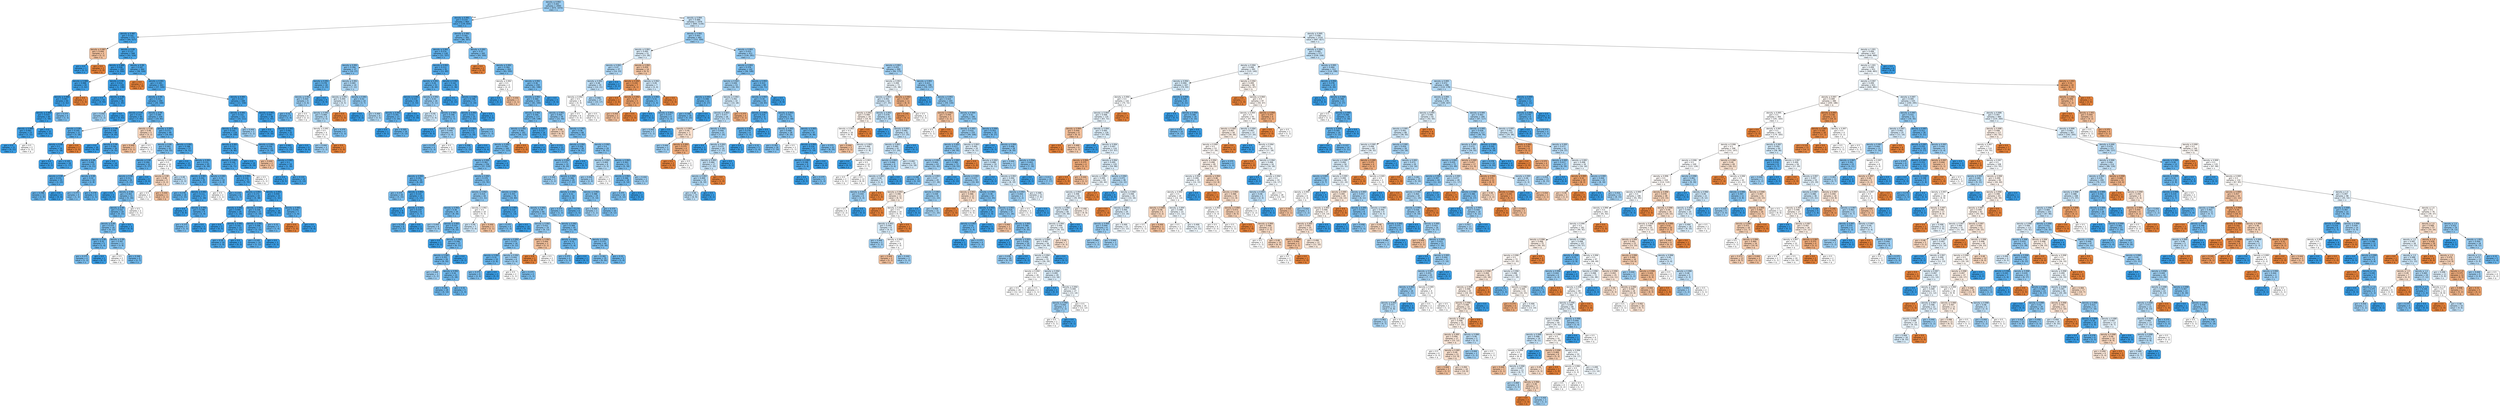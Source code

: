 digraph Tree {
node [shape=box, style="filled, rounded", color="black", fontname=helvetica] ;
edge [fontname=helvetica] ;
0 [label=<density &le; 0.992<br/>gini = 0.442<br/>samples = 2940<br/>value = [970, 1970]<br/>class = u>, fillcolor="#399de581"] ;
1 [label=<density &le; 0.991<br/>gini = 0.233<br/>samples = 964<br/>value = [130, 834]<br/>class = u>, fillcolor="#399de5d7"] ;
0 -> 1 [labeldistance=2.5, labelangle=45, headlabel="True"] ;
2 [label=<density &le; 0.987<br/>gini = 0.142<br/>samples = 571<br/>value = [44, 527]<br/>class = u>, fillcolor="#399de5ea"] ;
1 -> 2 ;
3 [label=<density &le; 0.987<br/>gini = 0.444<br/>samples = 3<br/>value = [2, 1]<br/>class = q>, fillcolor="#e581397f"] ;
2 -> 3 ;
4 [label=<gini = 0.0<br/>samples = 1<br/>value = [0, 1]<br/>class = u>, fillcolor="#399de5ff"] ;
3 -> 4 ;
5 [label=<gini = 0.0<br/>samples = 2<br/>value = [2, 0]<br/>class = q>, fillcolor="#e58139ff"] ;
3 -> 5 ;
6 [label=<density &le; 0.99<br/>gini = 0.137<br/>samples = 568<br/>value = [42, 526]<br/>class = u>, fillcolor="#399de5eb"] ;
2 -> 6 ;
7 [label=<density &le; 0.989<br/>gini = 0.038<br/>samples = 204<br/>value = [4, 200]<br/>class = u>, fillcolor="#399de5fa"] ;
6 -> 7 ;
8 [label=<density &le; 0.989<br/>gini = 0.088<br/>samples = 65<br/>value = [3, 62]<br/>class = u>, fillcolor="#399de5f3"] ;
7 -> 8 ;
9 [label=<density &le; 0.989<br/>gini = 0.061<br/>samples = 64<br/>value = [2, 62]<br/>class = u>, fillcolor="#399de5f7"] ;
8 -> 9 ;
10 [label=<density &le; 0.989<br/>gini = 0.033<br/>samples = 60<br/>value = [1, 59]<br/>class = u>, fillcolor="#399de5fb"] ;
9 -> 10 ;
11 [label=<density &le; 0.989<br/>gini = 0.083<br/>samples = 23<br/>value = [1, 22]<br/>class = u>, fillcolor="#399de5f3"] ;
10 -> 11 ;
12 [label=<gini = 0.0<br/>samples = 21<br/>value = [0, 21]<br/>class = u>, fillcolor="#399de5ff"] ;
11 -> 12 ;
13 [label=<gini = 0.5<br/>samples = 2<br/>value = [1, 1]<br/>class = q>, fillcolor="#e5813900"] ;
11 -> 13 ;
14 [label=<gini = 0.0<br/>samples = 37<br/>value = [0, 37]<br/>class = u>, fillcolor="#399de5ff"] ;
10 -> 14 ;
15 [label=<gini = 0.375<br/>samples = 4<br/>value = [1, 3]<br/>class = u>, fillcolor="#399de5aa"] ;
9 -> 15 ;
16 [label=<gini = 0.0<br/>samples = 1<br/>value = [1, 0]<br/>class = q>, fillcolor="#e58139ff"] ;
8 -> 16 ;
17 [label=<density &le; 0.99<br/>gini = 0.014<br/>samples = 139<br/>value = [1, 138]<br/>class = u>, fillcolor="#399de5fd"] ;
7 -> 17 ;
18 [label=<gini = 0.0<br/>samples = 93<br/>value = [0, 93]<br/>class = u>, fillcolor="#399de5ff"] ;
17 -> 18 ;
19 [label=<density &le; 0.99<br/>gini = 0.043<br/>samples = 46<br/>value = [1, 45]<br/>class = u>, fillcolor="#399de5f9"] ;
17 -> 19 ;
20 [label=<gini = 0.444<br/>samples = 3<br/>value = [1, 2]<br/>class = u>, fillcolor="#399de57f"] ;
19 -> 20 ;
21 [label=<gini = 0.0<br/>samples = 43<br/>value = [0, 43]<br/>class = u>, fillcolor="#399de5ff"] ;
19 -> 21 ;
22 [label=<density &le; 0.99<br/>gini = 0.187<br/>samples = 364<br/>value = [38, 326]<br/>class = u>, fillcolor="#399de5e1"] ;
6 -> 22 ;
23 [label=<gini = 0.0<br/>samples = 1<br/>value = [1, 0]<br/>class = q>, fillcolor="#e58139ff"] ;
22 -> 23 ;
24 [label=<density &le; 0.991<br/>gini = 0.183<br/>samples = 363<br/>value = [37, 326]<br/>class = u>, fillcolor="#399de5e2"] ;
22 -> 24 ;
25 [label=<density &le; 0.99<br/>gini = 0.232<br/>samples = 194<br/>value = [26, 168]<br/>class = u>, fillcolor="#399de5d8"] ;
24 -> 25 ;
26 [label=<density &le; 0.99<br/>gini = 0.143<br/>samples = 90<br/>value = [7, 83]<br/>class = u>, fillcolor="#399de5e9"] ;
25 -> 26 ;
27 [label=<density &le; 0.99<br/>gini = 0.245<br/>samples = 21<br/>value = [3, 18]<br/>class = u>, fillcolor="#399de5d4"] ;
26 -> 27 ;
28 [label=<density &le; 0.99<br/>gini = 0.1<br/>samples = 19<br/>value = [1, 18]<br/>class = u>, fillcolor="#399de5f1"] ;
27 -> 28 ;
29 [label=<gini = 0.0<br/>samples = 1<br/>value = [0, 1]<br/>class = u>, fillcolor="#399de5ff"] ;
28 -> 29 ;
30 [label=<gini = 0.105<br/>samples = 18<br/>value = [1, 17]<br/>class = u>, fillcolor="#399de5f0"] ;
28 -> 30 ;
31 [label=<gini = 0.0<br/>samples = 2<br/>value = [2, 0]<br/>class = q>, fillcolor="#e58139ff"] ;
27 -> 31 ;
32 [label=<density &le; 0.99<br/>gini = 0.109<br/>samples = 69<br/>value = [4, 65]<br/>class = u>, fillcolor="#399de5ef"] ;
26 -> 32 ;
33 [label=<gini = 0.0<br/>samples = 30<br/>value = [0, 30]<br/>class = u>, fillcolor="#399de5ff"] ;
32 -> 33 ;
34 [label=<density &le; 0.99<br/>gini = 0.184<br/>samples = 39<br/>value = [4, 35]<br/>class = u>, fillcolor="#399de5e2"] ;
32 -> 34 ;
35 [label=<density &le; 0.99<br/>gini = 0.269<br/>samples = 25<br/>value = [4, 21]<br/>class = u>, fillcolor="#399de5ce"] ;
34 -> 35 ;
36 [label=<density &le; 0.99<br/>gini = 0.231<br/>samples = 15<br/>value = [2, 13]<br/>class = u>, fillcolor="#399de5d8"] ;
35 -> 36 ;
37 [label=<gini = 0.298<br/>samples = 11<br/>value = [2, 9]<br/>class = u>, fillcolor="#399de5c6"] ;
36 -> 37 ;
38 [label=<gini = 0.0<br/>samples = 4<br/>value = [0, 4]<br/>class = u>, fillcolor="#399de5ff"] ;
36 -> 38 ;
39 [label=<density &le; 0.99<br/>gini = 0.32<br/>samples = 10<br/>value = [2, 8]<br/>class = u>, fillcolor="#399de5bf"] ;
35 -> 39 ;
40 [label=<gini = 0.375<br/>samples = 4<br/>value = [1, 3]<br/>class = u>, fillcolor="#399de5aa"] ;
39 -> 40 ;
41 [label=<gini = 0.278<br/>samples = 6<br/>value = [1, 5]<br/>class = u>, fillcolor="#399de5cc"] ;
39 -> 41 ;
42 [label=<gini = 0.0<br/>samples = 14<br/>value = [0, 14]<br/>class = u>, fillcolor="#399de5ff"] ;
34 -> 42 ;
43 [label=<density &le; 0.99<br/>gini = 0.299<br/>samples = 104<br/>value = [19, 85]<br/>class = u>, fillcolor="#399de5c6"] ;
25 -> 43 ;
44 [label=<density &le; 0.99<br/>gini = 0.48<br/>samples = 5<br/>value = [3, 2]<br/>class = q>, fillcolor="#e5813955"] ;
43 -> 44 ;
45 [label=<gini = 0.444<br/>samples = 3<br/>value = [2, 1]<br/>class = q>, fillcolor="#e581397f"] ;
44 -> 45 ;
46 [label=<gini = 0.5<br/>samples = 2<br/>value = [1, 1]<br/>class = q>, fillcolor="#e5813900"] ;
44 -> 46 ;
47 [label=<density &le; 0.991<br/>gini = 0.271<br/>samples = 99<br/>value = [16, 83]<br/>class = u>, fillcolor="#399de5ce"] ;
43 -> 47 ;
48 [label=<density &le; 0.99<br/>gini = 0.363<br/>samples = 42<br/>value = [10, 32]<br/>class = u>, fillcolor="#399de5af"] ;
47 -> 48 ;
49 [label=<density &le; 0.99<br/>gini = 0.264<br/>samples = 32<br/>value = [5, 27]<br/>class = u>, fillcolor="#399de5d0"] ;
48 -> 49 ;
50 [label=<density &le; 0.99<br/>gini = 0.311<br/>samples = 26<br/>value = [5, 21]<br/>class = u>, fillcolor="#399de5c2"] ;
49 -> 50 ;
51 [label=<gini = 0.0<br/>samples = 5<br/>value = [0, 5]<br/>class = u>, fillcolor="#399de5ff"] ;
50 -> 51 ;
52 [label=<density &le; 0.99<br/>gini = 0.363<br/>samples = 21<br/>value = [5, 16]<br/>class = u>, fillcolor="#399de5af"] ;
50 -> 52 ;
53 [label=<density &le; 0.99<br/>gini = 0.332<br/>samples = 19<br/>value = [4, 15]<br/>class = u>, fillcolor="#399de5bb"] ;
52 -> 53 ;
54 [label=<density &le; 0.99<br/>gini = 0.375<br/>samples = 16<br/>value = [4, 12]<br/>class = u>, fillcolor="#399de5aa"] ;
53 -> 54 ;
55 [label=<density &le; 0.99<br/>gini = 0.32<br/>samples = 5<br/>value = [1, 4]<br/>class = u>, fillcolor="#399de5bf"] ;
54 -> 55 ;
56 [label=<gini = 0.375<br/>samples = 4<br/>value = [1, 3]<br/>class = u>, fillcolor="#399de5aa"] ;
55 -> 56 ;
57 [label=<gini = 0.0<br/>samples = 1<br/>value = [0, 1]<br/>class = u>, fillcolor="#399de5ff"] ;
55 -> 57 ;
58 [label=<density &le; 0.99<br/>gini = 0.397<br/>samples = 11<br/>value = [3, 8]<br/>class = u>, fillcolor="#399de59f"] ;
54 -> 58 ;
59 [label=<gini = 0.5<br/>samples = 2<br/>value = [1, 1]<br/>class = q>, fillcolor="#e5813900"] ;
58 -> 59 ;
60 [label=<gini = 0.346<br/>samples = 9<br/>value = [2, 7]<br/>class = u>, fillcolor="#399de5b6"] ;
58 -> 60 ;
61 [label=<gini = 0.0<br/>samples = 3<br/>value = [0, 3]<br/>class = u>, fillcolor="#399de5ff"] ;
53 -> 61 ;
62 [label=<gini = 0.5<br/>samples = 2<br/>value = [1, 1]<br/>class = q>, fillcolor="#e5813900"] ;
52 -> 62 ;
63 [label=<gini = 0.0<br/>samples = 6<br/>value = [0, 6]<br/>class = u>, fillcolor="#399de5ff"] ;
49 -> 63 ;
64 [label=<density &le; 0.99<br/>gini = 0.5<br/>samples = 10<br/>value = [5, 5]<br/>class = q>, fillcolor="#e5813900"] ;
48 -> 64 ;
65 [label=<density &le; 0.99<br/>gini = 0.48<br/>samples = 5<br/>value = [3, 2]<br/>class = q>, fillcolor="#e5813955"] ;
64 -> 65 ;
66 [label=<gini = 0.5<br/>samples = 2<br/>value = [1, 1]<br/>class = q>, fillcolor="#e5813900"] ;
65 -> 66 ;
67 [label=<gini = 0.444<br/>samples = 3<br/>value = [2, 1]<br/>class = q>, fillcolor="#e581397f"] ;
65 -> 67 ;
68 [label=<gini = 0.48<br/>samples = 5<br/>value = [2, 3]<br/>class = u>, fillcolor="#399de555"] ;
64 -> 68 ;
69 [label=<density &le; 0.991<br/>gini = 0.188<br/>samples = 57<br/>value = [6, 51]<br/>class = u>, fillcolor="#399de5e1"] ;
47 -> 69 ;
70 [label=<gini = 0.0<br/>samples = 12<br/>value = [0, 12]<br/>class = u>, fillcolor="#399de5ff"] ;
69 -> 70 ;
71 [label=<density &le; 0.991<br/>gini = 0.231<br/>samples = 45<br/>value = [6, 39]<br/>class = u>, fillcolor="#399de5d8"] ;
69 -> 71 ;
72 [label=<density &le; 0.991<br/>gini = 0.202<br/>samples = 35<br/>value = [4, 31]<br/>class = u>, fillcolor="#399de5de"] ;
71 -> 72 ;
73 [label=<gini = 0.278<br/>samples = 18<br/>value = [3, 15]<br/>class = u>, fillcolor="#399de5cc"] ;
72 -> 73 ;
74 [label=<density &le; 0.991<br/>gini = 0.111<br/>samples = 17<br/>value = [1, 16]<br/>class = u>, fillcolor="#399de5ef"] ;
72 -> 74 ;
75 [label=<gini = 0.0<br/>samples = 8<br/>value = [0, 8]<br/>class = u>, fillcolor="#399de5ff"] ;
74 -> 75 ;
76 [label=<density &le; 0.991<br/>gini = 0.198<br/>samples = 9<br/>value = [1, 8]<br/>class = u>, fillcolor="#399de5df"] ;
74 -> 76 ;
77 [label=<gini = 0.375<br/>samples = 4<br/>value = [1, 3]<br/>class = u>, fillcolor="#399de5aa"] ;
76 -> 77 ;
78 [label=<gini = 0.0<br/>samples = 5<br/>value = [0, 5]<br/>class = u>, fillcolor="#399de5ff"] ;
76 -> 78 ;
79 [label=<density &le; 0.991<br/>gini = 0.32<br/>samples = 10<br/>value = [2, 8]<br/>class = u>, fillcolor="#399de5bf"] ;
71 -> 79 ;
80 [label=<gini = 0.5<br/>samples = 2<br/>value = [1, 1]<br/>class = q>, fillcolor="#e5813900"] ;
79 -> 80 ;
81 [label=<gini = 0.219<br/>samples = 8<br/>value = [1, 7]<br/>class = u>, fillcolor="#399de5db"] ;
79 -> 81 ;
82 [label=<density &le; 0.991<br/>gini = 0.122<br/>samples = 169<br/>value = [11, 158]<br/>class = u>, fillcolor="#399de5ed"] ;
24 -> 82 ;
83 [label=<density &le; 0.991<br/>gini = 0.152<br/>samples = 121<br/>value = [10, 111]<br/>class = u>, fillcolor="#399de5e8"] ;
82 -> 83 ;
84 [label=<density &le; 0.991<br/>gini = 0.141<br/>samples = 118<br/>value = [9, 109]<br/>class = u>, fillcolor="#399de5ea"] ;
83 -> 84 ;
85 [label=<density &le; 0.991<br/>gini = 0.117<br/>samples = 96<br/>value = [6, 90]<br/>class = u>, fillcolor="#399de5ee"] ;
84 -> 85 ;
86 [label=<density &le; 0.991<br/>gini = 0.144<br/>samples = 77<br/>value = [6, 71]<br/>class = u>, fillcolor="#399de5e9"] ;
85 -> 86 ;
87 [label=<density &le; 0.991<br/>gini = 0.124<br/>samples = 75<br/>value = [5, 70]<br/>class = u>, fillcolor="#399de5ed"] ;
86 -> 87 ;
88 [label=<density &le; 0.991<br/>gini = 0.172<br/>samples = 42<br/>value = [4, 38]<br/>class = u>, fillcolor="#399de5e4"] ;
87 -> 88 ;
89 [label=<density &le; 0.991<br/>gini = 0.095<br/>samples = 20<br/>value = [1, 19]<br/>class = u>, fillcolor="#399de5f2"] ;
88 -> 89 ;
90 [label=<gini = 0.0<br/>samples = 7<br/>value = [0, 7]<br/>class = u>, fillcolor="#399de5ff"] ;
89 -> 90 ;
91 [label=<density &le; 0.991<br/>gini = 0.142<br/>samples = 13<br/>value = [1, 12]<br/>class = u>, fillcolor="#399de5ea"] ;
89 -> 91 ;
92 [label=<gini = 0.18<br/>samples = 10<br/>value = [1, 9]<br/>class = u>, fillcolor="#399de5e3"] ;
91 -> 92 ;
93 [label=<gini = 0.0<br/>samples = 3<br/>value = [0, 3]<br/>class = u>, fillcolor="#399de5ff"] ;
91 -> 93 ;
94 [label=<density &le; 0.991<br/>gini = 0.236<br/>samples = 22<br/>value = [3, 19]<br/>class = u>, fillcolor="#399de5d7"] ;
88 -> 94 ;
95 [label=<density &le; 0.991<br/>gini = 0.208<br/>samples = 17<br/>value = [2, 15]<br/>class = u>, fillcolor="#399de5dd"] ;
94 -> 95 ;
96 [label=<gini = 0.245<br/>samples = 14<br/>value = [2, 12]<br/>class = u>, fillcolor="#399de5d4"] ;
95 -> 96 ;
97 [label=<gini = 0.0<br/>samples = 3<br/>value = [0, 3]<br/>class = u>, fillcolor="#399de5ff"] ;
95 -> 97 ;
98 [label=<gini = 0.32<br/>samples = 5<br/>value = [1, 4]<br/>class = u>, fillcolor="#399de5bf"] ;
94 -> 98 ;
99 [label=<density &le; 0.991<br/>gini = 0.059<br/>samples = 33<br/>value = [1, 32]<br/>class = u>, fillcolor="#399de5f7"] ;
87 -> 99 ;
100 [label=<gini = 0.0<br/>samples = 26<br/>value = [0, 26]<br/>class = u>, fillcolor="#399de5ff"] ;
99 -> 100 ;
101 [label=<density &le; 0.991<br/>gini = 0.245<br/>samples = 7<br/>value = [1, 6]<br/>class = u>, fillcolor="#399de5d4"] ;
99 -> 101 ;
102 [label=<gini = 0.0<br/>samples = 1<br/>value = [1, 0]<br/>class = q>, fillcolor="#e58139ff"] ;
101 -> 102 ;
103 [label=<gini = 0.0<br/>samples = 6<br/>value = [0, 6]<br/>class = u>, fillcolor="#399de5ff"] ;
101 -> 103 ;
104 [label=<gini = 0.5<br/>samples = 2<br/>value = [1, 1]<br/>class = q>, fillcolor="#e5813900"] ;
86 -> 104 ;
105 [label=<gini = 0.0<br/>samples = 19<br/>value = [0, 19]<br/>class = u>, fillcolor="#399de5ff"] ;
85 -> 105 ;
106 [label=<density &le; 0.991<br/>gini = 0.236<br/>samples = 22<br/>value = [3, 19]<br/>class = u>, fillcolor="#399de5d7"] ;
84 -> 106 ;
107 [label=<gini = 0.444<br/>samples = 3<br/>value = [2, 1]<br/>class = q>, fillcolor="#e581397f"] ;
106 -> 107 ;
108 [label=<density &le; 0.991<br/>gini = 0.1<br/>samples = 19<br/>value = [1, 18]<br/>class = u>, fillcolor="#399de5f1"] ;
106 -> 108 ;
109 [label=<gini = 0.0<br/>samples = 5<br/>value = [0, 5]<br/>class = u>, fillcolor="#399de5ff"] ;
108 -> 109 ;
110 [label=<gini = 0.133<br/>samples = 14<br/>value = [1, 13]<br/>class = u>, fillcolor="#399de5eb"] ;
108 -> 110 ;
111 [label=<gini = 0.444<br/>samples = 3<br/>value = [1, 2]<br/>class = u>, fillcolor="#399de57f"] ;
83 -> 111 ;
112 [label=<density &le; 0.991<br/>gini = 0.041<br/>samples = 48<br/>value = [1, 47]<br/>class = u>, fillcolor="#399de5fa"] ;
82 -> 112 ;
113 [label=<gini = 0.0<br/>samples = 16<br/>value = [0, 16]<br/>class = u>, fillcolor="#399de5ff"] ;
112 -> 113 ;
114 [label=<density &le; 0.991<br/>gini = 0.061<br/>samples = 32<br/>value = [1, 31]<br/>class = u>, fillcolor="#399de5f7"] ;
112 -> 114 ;
115 [label=<gini = 0.083<br/>samples = 23<br/>value = [1, 22]<br/>class = u>, fillcolor="#399de5f3"] ;
114 -> 115 ;
116 [label=<gini = 0.0<br/>samples = 9<br/>value = [0, 9]<br/>class = u>, fillcolor="#399de5ff"] ;
114 -> 116 ;
117 [label=<density &le; 0.992<br/>gini = 0.342<br/>samples = 393<br/>value = [86, 307]<br/>class = u>, fillcolor="#399de5b8"] ;
1 -> 117 ;
118 [label=<density &le; 0.991<br/>gini = 0.274<br/>samples = 128<br/>value = [21, 107]<br/>class = u>, fillcolor="#399de5cd"] ;
117 -> 118 ;
119 [label=<density &le; 0.991<br/>gini = 0.394<br/>samples = 37<br/>value = [10, 27]<br/>class = u>, fillcolor="#399de5a1"] ;
118 -> 119 ;
120 [label=<density &le; 0.991<br/>gini = 0.278<br/>samples = 18<br/>value = [3, 15]<br/>class = u>, fillcolor="#399de5cc"] ;
119 -> 120 ;
121 [label=<density &le; 0.991<br/>gini = 0.444<br/>samples = 9<br/>value = [3, 6]<br/>class = u>, fillcolor="#399de57f"] ;
120 -> 121 ;
122 [label=<gini = 0.32<br/>samples = 5<br/>value = [1, 4]<br/>class = u>, fillcolor="#399de5bf"] ;
121 -> 122 ;
123 [label=<gini = 0.5<br/>samples = 4<br/>value = [2, 2]<br/>class = q>, fillcolor="#e5813900"] ;
121 -> 123 ;
124 [label=<gini = 0.0<br/>samples = 9<br/>value = [0, 9]<br/>class = u>, fillcolor="#399de5ff"] ;
120 -> 124 ;
125 [label=<density &le; 0.991<br/>gini = 0.465<br/>samples = 19<br/>value = [7, 12]<br/>class = u>, fillcolor="#399de56a"] ;
119 -> 125 ;
126 [label=<density &le; 0.991<br/>gini = 0.494<br/>samples = 9<br/>value = [4, 5]<br/>class = u>, fillcolor="#399de533"] ;
125 -> 126 ;
127 [label=<density &le; 0.991<br/>gini = 0.469<br/>samples = 8<br/>value = [3, 5]<br/>class = u>, fillcolor="#399de566"] ;
126 -> 127 ;
128 [label=<density &le; 0.991<br/>gini = 0.5<br/>samples = 4<br/>value = [2, 2]<br/>class = q>, fillcolor="#e5813900"] ;
127 -> 128 ;
129 [label=<gini = 0.444<br/>samples = 3<br/>value = [1, 2]<br/>class = u>, fillcolor="#399de57f"] ;
128 -> 129 ;
130 [label=<gini = 0.0<br/>samples = 1<br/>value = [1, 0]<br/>class = q>, fillcolor="#e58139ff"] ;
128 -> 130 ;
131 [label=<gini = 0.375<br/>samples = 4<br/>value = [1, 3]<br/>class = u>, fillcolor="#399de5aa"] ;
127 -> 131 ;
132 [label=<gini = 0.0<br/>samples = 1<br/>value = [1, 0]<br/>class = q>, fillcolor="#e58139ff"] ;
126 -> 132 ;
133 [label=<density &le; 0.991<br/>gini = 0.42<br/>samples = 10<br/>value = [3, 7]<br/>class = u>, fillcolor="#399de592"] ;
125 -> 133 ;
134 [label=<gini = 0.0<br/>samples = 2<br/>value = [0, 2]<br/>class = u>, fillcolor="#399de5ff"] ;
133 -> 134 ;
135 [label=<gini = 0.469<br/>samples = 8<br/>value = [3, 5]<br/>class = u>, fillcolor="#399de566"] ;
133 -> 135 ;
136 [label=<density &le; 0.992<br/>gini = 0.213<br/>samples = 91<br/>value = [11, 80]<br/>class = u>, fillcolor="#399de5dc"] ;
118 -> 136 ;
137 [label=<density &le; 0.991<br/>gini = 0.26<br/>samples = 52<br/>value = [8, 44]<br/>class = u>, fillcolor="#399de5d1"] ;
136 -> 137 ;
138 [label=<density &le; 0.991<br/>gini = 0.153<br/>samples = 36<br/>value = [3, 33]<br/>class = u>, fillcolor="#399de5e8"] ;
137 -> 138 ;
139 [label=<density &le; 0.991<br/>gini = 0.291<br/>samples = 17<br/>value = [3, 14]<br/>class = u>, fillcolor="#399de5c8"] ;
138 -> 139 ;
140 [label=<gini = 0.0<br/>samples = 1<br/>value = [0, 1]<br/>class = u>, fillcolor="#399de5ff"] ;
139 -> 140 ;
141 [label=<gini = 0.305<br/>samples = 16<br/>value = [3, 13]<br/>class = u>, fillcolor="#399de5c4"] ;
139 -> 141 ;
142 [label=<gini = 0.0<br/>samples = 19<br/>value = [0, 19]<br/>class = u>, fillcolor="#399de5ff"] ;
138 -> 142 ;
143 [label=<density &le; 0.992<br/>gini = 0.43<br/>samples = 16<br/>value = [5, 11]<br/>class = u>, fillcolor="#399de58b"] ;
137 -> 143 ;
144 [label=<gini = 0.49<br/>samples = 7<br/>value = [3, 4]<br/>class = u>, fillcolor="#399de540"] ;
143 -> 144 ;
145 [label=<density &le; 0.992<br/>gini = 0.346<br/>samples = 9<br/>value = [2, 7]<br/>class = u>, fillcolor="#399de5b6"] ;
143 -> 145 ;
146 [label=<gini = 0.0<br/>samples = 3<br/>value = [0, 3]<br/>class = u>, fillcolor="#399de5ff"] ;
145 -> 146 ;
147 [label=<density &le; 0.992<br/>gini = 0.444<br/>samples = 6<br/>value = [2, 4]<br/>class = u>, fillcolor="#399de57f"] ;
145 -> 147 ;
148 [label=<gini = 0.375<br/>samples = 4<br/>value = [1, 3]<br/>class = u>, fillcolor="#399de5aa"] ;
147 -> 148 ;
149 [label=<gini = 0.5<br/>samples = 2<br/>value = [1, 1]<br/>class = q>, fillcolor="#e5813900"] ;
147 -> 149 ;
150 [label=<density &le; 0.992<br/>gini = 0.142<br/>samples = 39<br/>value = [3, 36]<br/>class = u>, fillcolor="#399de5ea"] ;
136 -> 150 ;
151 [label=<gini = 0.0<br/>samples = 12<br/>value = [0, 12]<br/>class = u>, fillcolor="#399de5ff"] ;
150 -> 151 ;
152 [label=<density &le; 0.992<br/>gini = 0.198<br/>samples = 27<br/>value = [3, 24]<br/>class = u>, fillcolor="#399de5df"] ;
150 -> 152 ;
153 [label=<density &le; 0.992<br/>gini = 0.211<br/>samples = 25<br/>value = [3, 22]<br/>class = u>, fillcolor="#399de5dc"] ;
152 -> 153 ;
154 [label=<density &le; 0.992<br/>gini = 0.172<br/>samples = 21<br/>value = [2, 19]<br/>class = u>, fillcolor="#399de5e4"] ;
153 -> 154 ;
155 [label=<gini = 0.208<br/>samples = 17<br/>value = [2, 15]<br/>class = u>, fillcolor="#399de5dd"] ;
154 -> 155 ;
156 [label=<gini = 0.0<br/>samples = 4<br/>value = [0, 4]<br/>class = u>, fillcolor="#399de5ff"] ;
154 -> 156 ;
157 [label=<gini = 0.375<br/>samples = 4<br/>value = [1, 3]<br/>class = u>, fillcolor="#399de5aa"] ;
153 -> 157 ;
158 [label=<gini = 0.0<br/>samples = 2<br/>value = [0, 2]<br/>class = u>, fillcolor="#399de5ff"] ;
152 -> 158 ;
159 [label=<density &le; 0.992<br/>gini = 0.37<br/>samples = 265<br/>value = [65, 200]<br/>class = u>, fillcolor="#399de5ac"] ;
117 -> 159 ;
160 [label=<gini = 0.0<br/>samples = 2<br/>value = [2, 0]<br/>class = q>, fillcolor="#e58139ff"] ;
159 -> 160 ;
161 [label=<density &le; 0.992<br/>gini = 0.364<br/>samples = 263<br/>value = [63, 200]<br/>class = u>, fillcolor="#399de5af"] ;
159 -> 161 ;
162 [label=<density &le; 0.992<br/>gini = 0.5<br/>samples = 4<br/>value = [2, 2]<br/>class = q>, fillcolor="#e5813900"] ;
161 -> 162 ;
163 [label=<gini = 0.0<br/>samples = 1<br/>value = [0, 1]<br/>class = u>, fillcolor="#399de5ff"] ;
162 -> 163 ;
164 [label=<gini = 0.444<br/>samples = 3<br/>value = [2, 1]<br/>class = q>, fillcolor="#e581397f"] ;
162 -> 164 ;
165 [label=<density &le; 0.992<br/>gini = 0.36<br/>samples = 259<br/>value = [61, 198]<br/>class = u>, fillcolor="#399de5b0"] ;
161 -> 165 ;
166 [label=<density &le; 0.992<br/>gini = 0.364<br/>samples = 255<br/>value = [61, 194]<br/>class = u>, fillcolor="#399de5af"] ;
165 -> 166 ;
167 [label=<density &le; 0.992<br/>gini = 0.344<br/>samples = 177<br/>value = [39, 138]<br/>class = u>, fillcolor="#399de5b7"] ;
166 -> 167 ;
168 [label=<density &le; 0.992<br/>gini = 0.361<br/>samples = 161<br/>value = [38, 123]<br/>class = u>, fillcolor="#399de5b0"] ;
167 -> 168 ;
169 [label=<density &le; 0.992<br/>gini = 0.356<br/>samples = 160<br/>value = [37, 123]<br/>class = u>, fillcolor="#399de5b2"] ;
168 -> 169 ;
170 [label=<density &le; 0.992<br/>gini = 0.362<br/>samples = 156<br/>value = [37, 119]<br/>class = u>, fillcolor="#399de5b0"] ;
169 -> 170 ;
171 [label=<density &le; 0.992<br/>gini = 0.291<br/>samples = 34<br/>value = [6, 28]<br/>class = u>, fillcolor="#399de5c8"] ;
170 -> 171 ;
172 [label=<gini = 0.375<br/>samples = 20<br/>value = [5, 15]<br/>class = u>, fillcolor="#399de5aa"] ;
171 -> 172 ;
173 [label=<density &le; 0.992<br/>gini = 0.133<br/>samples = 14<br/>value = [1, 13]<br/>class = u>, fillcolor="#399de5eb"] ;
171 -> 173 ;
174 [label=<gini = 0.0<br/>samples = 6<br/>value = [0, 6]<br/>class = u>, fillcolor="#399de5ff"] ;
173 -> 174 ;
175 [label=<density &le; 0.992<br/>gini = 0.219<br/>samples = 8<br/>value = [1, 7]<br/>class = u>, fillcolor="#399de5db"] ;
173 -> 175 ;
176 [label=<gini = 0.278<br/>samples = 6<br/>value = [1, 5]<br/>class = u>, fillcolor="#399de5cc"] ;
175 -> 176 ;
177 [label=<gini = 0.0<br/>samples = 2<br/>value = [0, 2]<br/>class = u>, fillcolor="#399de5ff"] ;
175 -> 177 ;
178 [label=<density &le; 0.992<br/>gini = 0.379<br/>samples = 122<br/>value = [31, 91]<br/>class = u>, fillcolor="#399de5a8"] ;
170 -> 178 ;
179 [label=<density &le; 0.992<br/>gini = 0.416<br/>samples = 44<br/>value = [13, 31]<br/>class = u>, fillcolor="#399de594"] ;
178 -> 179 ;
180 [label=<density &le; 0.992<br/>gini = 0.36<br/>samples = 34<br/>value = [8, 26]<br/>class = u>, fillcolor="#399de5b1"] ;
179 -> 180 ;
181 [label=<gini = 0.444<br/>samples = 6<br/>value = [2, 4]<br/>class = u>, fillcolor="#399de57f"] ;
180 -> 181 ;
182 [label=<density &le; 0.992<br/>gini = 0.337<br/>samples = 28<br/>value = [6, 22]<br/>class = u>, fillcolor="#399de5b9"] ;
180 -> 182 ;
183 [label=<gini = 0.0<br/>samples = 1<br/>value = [0, 1]<br/>class = u>, fillcolor="#399de5ff"] ;
182 -> 183 ;
184 [label=<density &le; 0.992<br/>gini = 0.346<br/>samples = 27<br/>value = [6, 21]<br/>class = u>, fillcolor="#399de5b6"] ;
182 -> 184 ;
185 [label=<density &le; 0.992<br/>gini = 0.355<br/>samples = 26<br/>value = [6, 20]<br/>class = u>, fillcolor="#399de5b3"] ;
184 -> 185 ;
186 [label=<gini = 0.444<br/>samples = 3<br/>value = [1, 2]<br/>class = u>, fillcolor="#399de57f"] ;
185 -> 186 ;
187 [label=<density &le; 0.992<br/>gini = 0.34<br/>samples = 23<br/>value = [5, 18]<br/>class = u>, fillcolor="#399de5b8"] ;
185 -> 187 ;
188 [label=<gini = 0.346<br/>samples = 18<br/>value = [4, 14]<br/>class = u>, fillcolor="#399de5b6"] ;
187 -> 188 ;
189 [label=<gini = 0.32<br/>samples = 5<br/>value = [1, 4]<br/>class = u>, fillcolor="#399de5bf"] ;
187 -> 189 ;
190 [label=<gini = 0.0<br/>samples = 1<br/>value = [0, 1]<br/>class = u>, fillcolor="#399de5ff"] ;
184 -> 190 ;
191 [label=<density &le; 0.992<br/>gini = 0.5<br/>samples = 10<br/>value = [5, 5]<br/>class = q>, fillcolor="#e5813900"] ;
179 -> 191 ;
192 [label=<gini = 0.49<br/>samples = 7<br/>value = [3, 4]<br/>class = u>, fillcolor="#399de540"] ;
191 -> 192 ;
193 [label=<gini = 0.444<br/>samples = 3<br/>value = [2, 1]<br/>class = q>, fillcolor="#e581397f"] ;
191 -> 193 ;
194 [label=<density &le; 0.992<br/>gini = 0.355<br/>samples = 78<br/>value = [18, 60]<br/>class = u>, fillcolor="#399de5b3"] ;
178 -> 194 ;
195 [label=<density &le; 0.992<br/>gini = 0.133<br/>samples = 14<br/>value = [1, 13]<br/>class = u>, fillcolor="#399de5eb"] ;
194 -> 195 ;
196 [label=<gini = 0.375<br/>samples = 4<br/>value = [1, 3]<br/>class = u>, fillcolor="#399de5aa"] ;
195 -> 196 ;
197 [label=<gini = 0.0<br/>samples = 10<br/>value = [0, 10]<br/>class = u>, fillcolor="#399de5ff"] ;
195 -> 197 ;
198 [label=<density &le; 0.992<br/>gini = 0.39<br/>samples = 64<br/>value = [17, 47]<br/>class = u>, fillcolor="#399de5a3"] ;
194 -> 198 ;
199 [label=<density &le; 0.992<br/>gini = 0.432<br/>samples = 19<br/>value = [6, 13]<br/>class = u>, fillcolor="#399de589"] ;
198 -> 199 ;
200 [label=<density &le; 0.992<br/>gini = 0.375<br/>samples = 16<br/>value = [4, 12]<br/>class = u>, fillcolor="#399de5aa"] ;
199 -> 200 ;
201 [label=<density &le; 0.992<br/>gini = 0.32<br/>samples = 10<br/>value = [2, 8]<br/>class = u>, fillcolor="#399de5bf"] ;
200 -> 201 ;
202 [label=<gini = 0.375<br/>samples = 8<br/>value = [2, 6]<br/>class = u>, fillcolor="#399de5aa"] ;
201 -> 202 ;
203 [label=<gini = 0.0<br/>samples = 2<br/>value = [0, 2]<br/>class = u>, fillcolor="#399de5ff"] ;
201 -> 203 ;
204 [label=<density &le; 0.992<br/>gini = 0.444<br/>samples = 6<br/>value = [2, 4]<br/>class = u>, fillcolor="#399de57f"] ;
200 -> 204 ;
205 [label=<gini = 0.5<br/>samples = 2<br/>value = [1, 1]<br/>class = q>, fillcolor="#e5813900"] ;
204 -> 205 ;
206 [label=<gini = 0.375<br/>samples = 4<br/>value = [1, 3]<br/>class = u>, fillcolor="#399de5aa"] ;
204 -> 206 ;
207 [label=<density &le; 0.992<br/>gini = 0.444<br/>samples = 3<br/>value = [2, 1]<br/>class = q>, fillcolor="#e581397f"] ;
199 -> 207 ;
208 [label=<gini = 0.0<br/>samples = 1<br/>value = [1, 0]<br/>class = q>, fillcolor="#e58139ff"] ;
207 -> 208 ;
209 [label=<gini = 0.5<br/>samples = 2<br/>value = [1, 1]<br/>class = q>, fillcolor="#e5813900"] ;
207 -> 209 ;
210 [label=<density &le; 0.992<br/>gini = 0.369<br/>samples = 45<br/>value = [11, 34]<br/>class = u>, fillcolor="#399de5ac"] ;
198 -> 210 ;
211 [label=<density &le; 0.992<br/>gini = 0.32<br/>samples = 5<br/>value = [1, 4]<br/>class = u>, fillcolor="#399de5bf"] ;
210 -> 211 ;
212 [label=<gini = 0.375<br/>samples = 4<br/>value = [1, 3]<br/>class = u>, fillcolor="#399de5aa"] ;
211 -> 212 ;
213 [label=<gini = 0.0<br/>samples = 1<br/>value = [0, 1]<br/>class = u>, fillcolor="#399de5ff"] ;
211 -> 213 ;
214 [label=<density &le; 0.992<br/>gini = 0.375<br/>samples = 40<br/>value = [10, 30]<br/>class = u>, fillcolor="#399de5aa"] ;
210 -> 214 ;
215 [label=<gini = 0.382<br/>samples = 35<br/>value = [9, 26]<br/>class = u>, fillcolor="#399de5a7"] ;
214 -> 215 ;
216 [label=<gini = 0.32<br/>samples = 5<br/>value = [1, 4]<br/>class = u>, fillcolor="#399de5bf"] ;
214 -> 216 ;
217 [label=<gini = 0.0<br/>samples = 4<br/>value = [0, 4]<br/>class = u>, fillcolor="#399de5ff"] ;
169 -> 217 ;
218 [label=<gini = 0.0<br/>samples = 1<br/>value = [1, 0]<br/>class = q>, fillcolor="#e58139ff"] ;
168 -> 218 ;
219 [label=<density &le; 0.992<br/>gini = 0.117<br/>samples = 16<br/>value = [1, 15]<br/>class = u>, fillcolor="#399de5ee"] ;
167 -> 219 ;
220 [label=<gini = 0.0<br/>samples = 4<br/>value = [0, 4]<br/>class = u>, fillcolor="#399de5ff"] ;
219 -> 220 ;
221 [label=<gini = 0.153<br/>samples = 12<br/>value = [1, 11]<br/>class = u>, fillcolor="#399de5e8"] ;
219 -> 221 ;
222 [label=<density &le; 0.992<br/>gini = 0.405<br/>samples = 78<br/>value = [22, 56]<br/>class = u>, fillcolor="#399de59b"] ;
166 -> 222 ;
223 [label=<gini = 0.48<br/>samples = 10<br/>value = [6, 4]<br/>class = q>, fillcolor="#e5813955"] ;
222 -> 223 ;
224 [label=<density &le; 0.992<br/>gini = 0.36<br/>samples = 68<br/>value = [16, 52]<br/>class = u>, fillcolor="#399de5b1"] ;
222 -> 224 ;
225 [label=<density &le; 0.992<br/>gini = 0.326<br/>samples = 39<br/>value = [8, 31]<br/>class = u>, fillcolor="#399de5bd"] ;
224 -> 225 ;
226 [label=<density &le; 0.992<br/>gini = 0.375<br/>samples = 32<br/>value = [8, 24]<br/>class = u>, fillcolor="#399de5aa"] ;
225 -> 226 ;
227 [label=<gini = 0.444<br/>samples = 3<br/>value = [1, 2]<br/>class = u>, fillcolor="#399de57f"] ;
226 -> 227 ;
228 [label=<density &le; 0.992<br/>gini = 0.366<br/>samples = 29<br/>value = [7, 22]<br/>class = u>, fillcolor="#399de5ae"] ;
226 -> 228 ;
229 [label=<density &le; 0.992<br/>gini = 0.32<br/>samples = 10<br/>value = [2, 8]<br/>class = u>, fillcolor="#399de5bf"] ;
228 -> 229 ;
230 [label=<gini = 0.375<br/>samples = 4<br/>value = [1, 3]<br/>class = u>, fillcolor="#399de5aa"] ;
229 -> 230 ;
231 [label=<gini = 0.278<br/>samples = 6<br/>value = [1, 5]<br/>class = u>, fillcolor="#399de5cc"] ;
229 -> 231 ;
232 [label=<density &le; 0.992<br/>gini = 0.388<br/>samples = 19<br/>value = [5, 14]<br/>class = u>, fillcolor="#399de5a4"] ;
228 -> 232 ;
233 [label=<gini = 0.444<br/>samples = 3<br/>value = [1, 2]<br/>class = u>, fillcolor="#399de57f"] ;
232 -> 233 ;
234 [label=<gini = 0.375<br/>samples = 16<br/>value = [4, 12]<br/>class = u>, fillcolor="#399de5aa"] ;
232 -> 234 ;
235 [label=<gini = 0.0<br/>samples = 7<br/>value = [0, 7]<br/>class = u>, fillcolor="#399de5ff"] ;
225 -> 235 ;
236 [label=<density &le; 0.992<br/>gini = 0.4<br/>samples = 29<br/>value = [8, 21]<br/>class = u>, fillcolor="#399de59e"] ;
224 -> 236 ;
237 [label=<density &le; 0.992<br/>gini = 0.469<br/>samples = 8<br/>value = [3, 5]<br/>class = u>, fillcolor="#399de566"] ;
236 -> 237 ;
238 [label=<gini = 0.444<br/>samples = 6<br/>value = [2, 4]<br/>class = u>, fillcolor="#399de57f"] ;
237 -> 238 ;
239 [label=<gini = 0.5<br/>samples = 2<br/>value = [1, 1]<br/>class = q>, fillcolor="#e5813900"] ;
237 -> 239 ;
240 [label=<density &le; 0.992<br/>gini = 0.363<br/>samples = 21<br/>value = [5, 16]<br/>class = u>, fillcolor="#399de5af"] ;
236 -> 240 ;
241 [label=<density &le; 0.992<br/>gini = 0.346<br/>samples = 18<br/>value = [4, 14]<br/>class = u>, fillcolor="#399de5b6"] ;
240 -> 241 ;
242 [label=<gini = 0.375<br/>samples = 16<br/>value = [4, 12]<br/>class = u>, fillcolor="#399de5aa"] ;
241 -> 242 ;
243 [label=<gini = 0.0<br/>samples = 2<br/>value = [0, 2]<br/>class = u>, fillcolor="#399de5ff"] ;
241 -> 243 ;
244 [label=<gini = 0.444<br/>samples = 3<br/>value = [1, 2]<br/>class = u>, fillcolor="#399de57f"] ;
240 -> 244 ;
245 [label=<gini = 0.0<br/>samples = 4<br/>value = [0, 4]<br/>class = u>, fillcolor="#399de5ff"] ;
165 -> 245 ;
246 [label=<density &le; 0.994<br/>gini = 0.489<br/>samples = 1976<br/>value = [840, 1136]<br/>class = u>, fillcolor="#399de542"] ;
0 -> 246 [labeldistance=2.5, labelangle=-45, headlabel="False"] ;
247 [label=<density &le; 0.992<br/>gini = 0.443<br/>samples = 462<br/>value = [153, 309]<br/>class = u>, fillcolor="#399de581"] ;
246 -> 247 ;
248 [label=<density &le; 0.992<br/>gini = 0.495<br/>samples = 51<br/>value = [23, 28]<br/>class = u>, fillcolor="#399de52e"] ;
247 -> 248 ;
249 [label=<density &le; 0.992<br/>gini = 0.47<br/>samples = 37<br/>value = [14, 23]<br/>class = u>, fillcolor="#399de564"] ;
248 -> 249 ;
250 [label=<density &le; 0.992<br/>gini = 0.48<br/>samples = 35<br/>value = [14, 21]<br/>class = u>, fillcolor="#399de555"] ;
249 -> 250 ;
251 [label=<density &le; 0.992<br/>gini = 0.5<br/>samples = 8<br/>value = [4, 4]<br/>class = q>, fillcolor="#e5813900"] ;
250 -> 251 ;
252 [label=<gini = 0.5<br/>samples = 6<br/>value = [3, 3]<br/>class = q>, fillcolor="#e5813900"] ;
251 -> 252 ;
253 [label=<gini = 0.5<br/>samples = 2<br/>value = [1, 1]<br/>class = q>, fillcolor="#e5813900"] ;
251 -> 253 ;
254 [label=<gini = 0.466<br/>samples = 27<br/>value = [10, 17]<br/>class = u>, fillcolor="#399de569"] ;
250 -> 254 ;
255 [label=<gini = 0.0<br/>samples = 2<br/>value = [0, 2]<br/>class = u>, fillcolor="#399de5ff"] ;
249 -> 255 ;
256 [label=<density &le; 0.992<br/>gini = 0.459<br/>samples = 14<br/>value = [9, 5]<br/>class = q>, fillcolor="#e5813971"] ;
248 -> 256 ;
257 [label=<density &le; 0.992<br/>gini = 0.245<br/>samples = 7<br/>value = [6, 1]<br/>class = q>, fillcolor="#e58139d4"] ;
256 -> 257 ;
258 [label=<gini = 0.0<br/>samples = 2<br/>value = [2, 0]<br/>class = q>, fillcolor="#e58139ff"] ;
257 -> 258 ;
259 [label=<density &le; 0.992<br/>gini = 0.32<br/>samples = 5<br/>value = [4, 1]<br/>class = q>, fillcolor="#e58139bf"] ;
257 -> 259 ;
260 [label=<gini = 0.444<br/>samples = 3<br/>value = [2, 1]<br/>class = q>, fillcolor="#e581397f"] ;
259 -> 260 ;
261 [label=<gini = 0.0<br/>samples = 2<br/>value = [2, 0]<br/>class = q>, fillcolor="#e58139ff"] ;
259 -> 261 ;
262 [label=<density &le; 0.992<br/>gini = 0.49<br/>samples = 7<br/>value = [3, 4]<br/>class = u>, fillcolor="#399de540"] ;
256 -> 262 ;
263 [label=<density &le; 0.992<br/>gini = 0.32<br/>samples = 5<br/>value = [1, 4]<br/>class = u>, fillcolor="#399de5bf"] ;
262 -> 263 ;
264 [label=<gini = 0.0<br/>samples = 1<br/>value = [0, 1]<br/>class = u>, fillcolor="#399de5ff"] ;
263 -> 264 ;
265 [label=<density &le; 0.992<br/>gini = 0.375<br/>samples = 4<br/>value = [1, 3]<br/>class = u>, fillcolor="#399de5aa"] ;
263 -> 265 ;
266 [label=<gini = 0.444<br/>samples = 3<br/>value = [1, 2]<br/>class = u>, fillcolor="#399de57f"] ;
265 -> 266 ;
267 [label=<gini = 0.0<br/>samples = 1<br/>value = [0, 1]<br/>class = u>, fillcolor="#399de5ff"] ;
265 -> 267 ;
268 [label=<gini = 0.0<br/>samples = 2<br/>value = [2, 0]<br/>class = q>, fillcolor="#e58139ff"] ;
262 -> 268 ;
269 [label=<density &le; 0.993<br/>gini = 0.433<br/>samples = 411<br/>value = [130, 281]<br/>class = u>, fillcolor="#399de589"] ;
247 -> 269 ;
270 [label=<density &le; 0.993<br/>gini = 0.378<br/>samples = 142<br/>value = [36, 106]<br/>class = u>, fillcolor="#399de5a8"] ;
269 -> 270 ;
271 [label=<density &le; 0.993<br/>gini = 0.449<br/>samples = 53<br/>value = [18, 35]<br/>class = u>, fillcolor="#399de57c"] ;
270 -> 271 ;
272 [label=<density &le; 0.993<br/>gini = 0.308<br/>samples = 21<br/>value = [4, 17]<br/>class = u>, fillcolor="#399de5c3"] ;
271 -> 272 ;
273 [label=<gini = 0.346<br/>samples = 18<br/>value = [4, 14]<br/>class = u>, fillcolor="#399de5b6"] ;
272 -> 273 ;
274 [label=<gini = 0.0<br/>samples = 3<br/>value = [0, 3]<br/>class = u>, fillcolor="#399de5ff"] ;
272 -> 274 ;
275 [label=<density &le; 0.993<br/>gini = 0.492<br/>samples = 32<br/>value = [14, 18]<br/>class = u>, fillcolor="#399de539"] ;
271 -> 275 ;
276 [label=<density &le; 0.993<br/>gini = 0.477<br/>samples = 28<br/>value = [11, 17]<br/>class = u>, fillcolor="#399de55a"] ;
275 -> 276 ;
277 [label=<density &le; 0.993<br/>gini = 0.49<br/>samples = 7<br/>value = [4, 3]<br/>class = q>, fillcolor="#e5813940"] ;
276 -> 277 ;
278 [label=<gini = 0.444<br/>samples = 3<br/>value = [1, 2]<br/>class = u>, fillcolor="#399de57f"] ;
277 -> 278 ;
279 [label=<density &le; 0.993<br/>gini = 0.375<br/>samples = 4<br/>value = [3, 1]<br/>class = q>, fillcolor="#e58139aa"] ;
277 -> 279 ;
280 [label=<gini = 0.0<br/>samples = 2<br/>value = [2, 0]<br/>class = q>, fillcolor="#e58139ff"] ;
279 -> 280 ;
281 [label=<gini = 0.5<br/>samples = 2<br/>value = [1, 1]<br/>class = q>, fillcolor="#e5813900"] ;
279 -> 281 ;
282 [label=<density &le; 0.993<br/>gini = 0.444<br/>samples = 21<br/>value = [7, 14]<br/>class = u>, fillcolor="#399de57f"] ;
276 -> 282 ;
283 [label=<gini = 0.0<br/>samples = 3<br/>value = [0, 3]<br/>class = u>, fillcolor="#399de5ff"] ;
282 -> 283 ;
284 [label=<density &le; 0.993<br/>gini = 0.475<br/>samples = 18<br/>value = [7, 11]<br/>class = u>, fillcolor="#399de55d"] ;
282 -> 284 ;
285 [label=<density &le; 0.993<br/>gini = 0.484<br/>samples = 17<br/>value = [7, 10]<br/>class = u>, fillcolor="#399de54d"] ;
284 -> 285 ;
286 [label=<density &le; 0.993<br/>gini = 0.469<br/>samples = 16<br/>value = [6, 10]<br/>class = u>, fillcolor="#399de566"] ;
285 -> 286 ;
287 [label=<gini = 0.48<br/>samples = 15<br/>value = [6, 9]<br/>class = u>, fillcolor="#399de555"] ;
286 -> 287 ;
288 [label=<gini = 0.0<br/>samples = 1<br/>value = [0, 1]<br/>class = u>, fillcolor="#399de5ff"] ;
286 -> 288 ;
289 [label=<gini = 0.0<br/>samples = 1<br/>value = [1, 0]<br/>class = q>, fillcolor="#e58139ff"] ;
285 -> 289 ;
290 [label=<gini = 0.0<br/>samples = 1<br/>value = [0, 1]<br/>class = u>, fillcolor="#399de5ff"] ;
284 -> 290 ;
291 [label=<gini = 0.375<br/>samples = 4<br/>value = [3, 1]<br/>class = q>, fillcolor="#e58139aa"] ;
275 -> 291 ;
292 [label=<density &le; 0.993<br/>gini = 0.323<br/>samples = 89<br/>value = [18, 71]<br/>class = u>, fillcolor="#399de5be"] ;
270 -> 292 ;
293 [label=<density &le; 0.993<br/>gini = 0.34<br/>samples = 83<br/>value = [18, 65]<br/>class = u>, fillcolor="#399de5b8"] ;
292 -> 293 ;
294 [label=<density &le; 0.993<br/>gini = 0.219<br/>samples = 8<br/>value = [1, 7]<br/>class = u>, fillcolor="#399de5db"] ;
293 -> 294 ;
295 [label=<density &le; 0.993<br/>gini = 0.278<br/>samples = 6<br/>value = [1, 5]<br/>class = u>, fillcolor="#399de5cc"] ;
294 -> 295 ;
296 [label=<gini = 0.0<br/>samples = 1<br/>value = [0, 1]<br/>class = u>, fillcolor="#399de5ff"] ;
295 -> 296 ;
297 [label=<gini = 0.32<br/>samples = 5<br/>value = [1, 4]<br/>class = u>, fillcolor="#399de5bf"] ;
295 -> 297 ;
298 [label=<gini = 0.0<br/>samples = 2<br/>value = [0, 2]<br/>class = u>, fillcolor="#399de5ff"] ;
294 -> 298 ;
299 [label=<density &le; 0.993<br/>gini = 0.351<br/>samples = 75<br/>value = [17, 58]<br/>class = u>, fillcolor="#399de5b4"] ;
293 -> 299 ;
300 [label=<density &le; 0.993<br/>gini = 0.408<br/>samples = 28<br/>value = [8, 20]<br/>class = u>, fillcolor="#399de599"] ;
299 -> 300 ;
301 [label=<gini = 0.393<br/>samples = 26<br/>value = [7, 19]<br/>class = u>, fillcolor="#399de5a1"] ;
300 -> 301 ;
302 [label=<gini = 0.5<br/>samples = 2<br/>value = [1, 1]<br/>class = q>, fillcolor="#e5813900"] ;
300 -> 302 ;
303 [label=<density &le; 0.993<br/>gini = 0.31<br/>samples = 47<br/>value = [9, 38]<br/>class = u>, fillcolor="#399de5c3"] ;
299 -> 303 ;
304 [label=<density &le; 0.993<br/>gini = 0.124<br/>samples = 15<br/>value = [1, 14]<br/>class = u>, fillcolor="#399de5ed"] ;
303 -> 304 ;
305 [label=<density &le; 0.993<br/>gini = 0.198<br/>samples = 9<br/>value = [1, 8]<br/>class = u>, fillcolor="#399de5df"] ;
304 -> 305 ;
306 [label=<gini = 0.0<br/>samples = 5<br/>value = [0, 5]<br/>class = u>, fillcolor="#399de5ff"] ;
305 -> 306 ;
307 [label=<gini = 0.375<br/>samples = 4<br/>value = [1, 3]<br/>class = u>, fillcolor="#399de5aa"] ;
305 -> 307 ;
308 [label=<gini = 0.0<br/>samples = 6<br/>value = [0, 6]<br/>class = u>, fillcolor="#399de5ff"] ;
304 -> 308 ;
309 [label=<gini = 0.375<br/>samples = 32<br/>value = [8, 24]<br/>class = u>, fillcolor="#399de5aa"] ;
303 -> 309 ;
310 [label=<gini = 0.0<br/>samples = 6<br/>value = [0, 6]<br/>class = u>, fillcolor="#399de5ff"] ;
292 -> 310 ;
311 [label=<density &le; 0.993<br/>gini = 0.455<br/>samples = 269<br/>value = [94, 175]<br/>class = u>, fillcolor="#399de576"] ;
269 -> 311 ;
312 [label=<density &le; 0.993<br/>gini = 0.499<br/>samples = 73<br/>value = [35, 38]<br/>class = u>, fillcolor="#399de514"] ;
311 -> 312 ;
313 [label=<density &le; 0.993<br/>gini = 0.492<br/>samples = 62<br/>value = [27, 35]<br/>class = u>, fillcolor="#399de53a"] ;
312 -> 313 ;
314 [label=<density &le; 0.993<br/>gini = 0.499<br/>samples = 19<br/>value = [10, 9]<br/>class = q>, fillcolor="#e5813919"] ;
313 -> 314 ;
315 [label=<density &le; 0.993<br/>gini = 0.5<br/>samples = 18<br/>value = [9, 9]<br/>class = q>, fillcolor="#e5813900"] ;
314 -> 315 ;
316 [label=<gini = 0.444<br/>samples = 3<br/>value = [2, 1]<br/>class = q>, fillcolor="#e581397f"] ;
315 -> 316 ;
317 [label=<density &le; 0.993<br/>gini = 0.498<br/>samples = 15<br/>value = [7, 8]<br/>class = u>, fillcolor="#399de520"] ;
315 -> 317 ;
318 [label=<gini = 0.0<br/>samples = 1<br/>value = [0, 1]<br/>class = u>, fillcolor="#399de5ff"] ;
317 -> 318 ;
319 [label=<density &le; 0.993<br/>gini = 0.5<br/>samples = 14<br/>value = [7, 7]<br/>class = q>, fillcolor="#e5813900"] ;
317 -> 319 ;
320 [label=<gini = 0.5<br/>samples = 2<br/>value = [1, 1]<br/>class = q>, fillcolor="#e5813900"] ;
319 -> 320 ;
321 [label=<gini = 0.5<br/>samples = 12<br/>value = [6, 6]<br/>class = q>, fillcolor="#e5813900"] ;
319 -> 321 ;
322 [label=<gini = 0.0<br/>samples = 1<br/>value = [1, 0]<br/>class = q>, fillcolor="#e58139ff"] ;
314 -> 322 ;
323 [label=<density &le; 0.993<br/>gini = 0.478<br/>samples = 43<br/>value = [17, 26]<br/>class = u>, fillcolor="#399de558"] ;
313 -> 323 ;
324 [label=<gini = 0.0<br/>samples = 1<br/>value = [0, 1]<br/>class = u>, fillcolor="#399de5ff"] ;
323 -> 324 ;
325 [label=<density &le; 0.993<br/>gini = 0.482<br/>samples = 42<br/>value = [17, 25]<br/>class = u>, fillcolor="#399de552"] ;
323 -> 325 ;
326 [label=<density &le; 0.993<br/>gini = 0.485<br/>samples = 41<br/>value = [17, 24]<br/>class = u>, fillcolor="#399de54a"] ;
325 -> 326 ;
327 [label=<density &le; 0.993<br/>gini = 0.444<br/>samples = 9<br/>value = [3, 6]<br/>class = u>, fillcolor="#399de57f"] ;
326 -> 327 ;
328 [label=<density &le; 0.993<br/>gini = 0.49<br/>samples = 7<br/>value = [3, 4]<br/>class = u>, fillcolor="#399de540"] ;
327 -> 328 ;
329 [label=<density &le; 0.993<br/>gini = 0.444<br/>samples = 6<br/>value = [2, 4]<br/>class = u>, fillcolor="#399de57f"] ;
328 -> 329 ;
330 [label=<gini = 0.5<br/>samples = 4<br/>value = [2, 2]<br/>class = q>, fillcolor="#e5813900"] ;
329 -> 330 ;
331 [label=<gini = 0.0<br/>samples = 2<br/>value = [0, 2]<br/>class = u>, fillcolor="#399de5ff"] ;
329 -> 331 ;
332 [label=<gini = 0.0<br/>samples = 1<br/>value = [1, 0]<br/>class = q>, fillcolor="#e58139ff"] ;
328 -> 332 ;
333 [label=<gini = 0.0<br/>samples = 2<br/>value = [0, 2]<br/>class = u>, fillcolor="#399de5ff"] ;
327 -> 333 ;
334 [label=<gini = 0.492<br/>samples = 32<br/>value = [14, 18]<br/>class = u>, fillcolor="#399de539"] ;
326 -> 334 ;
335 [label=<gini = 0.0<br/>samples = 1<br/>value = [0, 1]<br/>class = u>, fillcolor="#399de5ff"] ;
325 -> 335 ;
336 [label=<density &le; 0.993<br/>gini = 0.397<br/>samples = 11<br/>value = [8, 3]<br/>class = q>, fillcolor="#e581399f"] ;
312 -> 336 ;
337 [label=<gini = 0.245<br/>samples = 7<br/>value = [6, 1]<br/>class = q>, fillcolor="#e58139d4"] ;
336 -> 337 ;
338 [label=<gini = 0.5<br/>samples = 4<br/>value = [2, 2]<br/>class = q>, fillcolor="#e5813900"] ;
336 -> 338 ;
339 [label=<density &le; 0.993<br/>gini = 0.421<br/>samples = 196<br/>value = [59, 137]<br/>class = u>, fillcolor="#399de591"] ;
311 -> 339 ;
340 [label=<gini = 0.0<br/>samples = 3<br/>value = [0, 3]<br/>class = u>, fillcolor="#399de5ff"] ;
339 -> 340 ;
341 [label=<density &le; 0.993<br/>gini = 0.424<br/>samples = 193<br/>value = [59, 134]<br/>class = u>, fillcolor="#399de58f"] ;
339 -> 341 ;
342 [label=<density &le; 0.993<br/>gini = 0.444<br/>samples = 3<br/>value = [2, 1]<br/>class = q>, fillcolor="#e581397f"] ;
341 -> 342 ;
343 [label=<gini = 0.5<br/>samples = 2<br/>value = [1, 1]<br/>class = q>, fillcolor="#e5813900"] ;
342 -> 343 ;
344 [label=<gini = 0.0<br/>samples = 1<br/>value = [1, 0]<br/>class = q>, fillcolor="#e58139ff"] ;
342 -> 344 ;
345 [label=<density &le; 0.994<br/>gini = 0.42<br/>samples = 190<br/>value = [57, 133]<br/>class = u>, fillcolor="#399de592"] ;
341 -> 345 ;
346 [label=<density &le; 0.993<br/>gini = 0.432<br/>samples = 155<br/>value = [49, 106]<br/>class = u>, fillcolor="#399de589"] ;
345 -> 346 ;
347 [label=<density &le; 0.993<br/>gini = 0.417<br/>samples = 135<br/>value = [40, 95]<br/>class = u>, fillcolor="#399de594"] ;
346 -> 347 ;
348 [label=<density &le; 0.993<br/>gini = 0.444<br/>samples = 63<br/>value = [21, 42]<br/>class = u>, fillcolor="#399de57f"] ;
347 -> 348 ;
349 [label=<gini = 0.346<br/>samples = 18<br/>value = [4, 14]<br/>class = u>, fillcolor="#399de5b6"] ;
348 -> 349 ;
350 [label=<density &le; 0.993<br/>gini = 0.47<br/>samples = 45<br/>value = [17, 28]<br/>class = u>, fillcolor="#399de564"] ;
348 -> 350 ;
351 [label=<density &le; 0.993<br/>gini = 0.496<br/>samples = 11<br/>value = [6, 5]<br/>class = q>, fillcolor="#e581392a"] ;
350 -> 351 ;
352 [label=<gini = 0.0<br/>samples = 1<br/>value = [1, 0]<br/>class = q>, fillcolor="#e58139ff"] ;
351 -> 352 ;
353 [label=<density &le; 0.993<br/>gini = 0.5<br/>samples = 10<br/>value = [5, 5]<br/>class = q>, fillcolor="#e5813900"] ;
351 -> 353 ;
354 [label=<density &le; 0.993<br/>gini = 0.494<br/>samples = 9<br/>value = [4, 5]<br/>class = u>, fillcolor="#399de533"] ;
353 -> 354 ;
355 [label=<gini = 0.444<br/>samples = 3<br/>value = [1, 2]<br/>class = u>, fillcolor="#399de57f"] ;
354 -> 355 ;
356 [label=<density &le; 0.993<br/>gini = 0.5<br/>samples = 6<br/>value = [3, 3]<br/>class = q>, fillcolor="#e5813900"] ;
354 -> 356 ;
357 [label=<gini = 0.444<br/>samples = 3<br/>value = [2, 1]<br/>class = q>, fillcolor="#e581397f"] ;
356 -> 357 ;
358 [label=<gini = 0.444<br/>samples = 3<br/>value = [1, 2]<br/>class = u>, fillcolor="#399de57f"] ;
356 -> 358 ;
359 [label=<gini = 0.0<br/>samples = 1<br/>value = [1, 0]<br/>class = q>, fillcolor="#e58139ff"] ;
353 -> 359 ;
360 [label=<density &le; 0.993<br/>gini = 0.438<br/>samples = 34<br/>value = [11, 23]<br/>class = u>, fillcolor="#399de585"] ;
350 -> 360 ;
361 [label=<gini = 0.0<br/>samples = 3<br/>value = [0, 3]<br/>class = u>, fillcolor="#399de5ff"] ;
360 -> 361 ;
362 [label=<gini = 0.458<br/>samples = 31<br/>value = [11, 20]<br/>class = u>, fillcolor="#399de573"] ;
360 -> 362 ;
363 [label=<density &le; 0.993<br/>gini = 0.389<br/>samples = 72<br/>value = [19, 53]<br/>class = u>, fillcolor="#399de5a4"] ;
347 -> 363 ;
364 [label=<gini = 0.0<br/>samples = 13<br/>value = [0, 13]<br/>class = u>, fillcolor="#399de5ff"] ;
363 -> 364 ;
365 [label=<density &le; 0.993<br/>gini = 0.437<br/>samples = 59<br/>value = [19, 40]<br/>class = u>, fillcolor="#399de586"] ;
363 -> 365 ;
366 [label=<density &le; 0.993<br/>gini = 0.486<br/>samples = 12<br/>value = [7, 5]<br/>class = q>, fillcolor="#e5813949"] ;
365 -> 366 ;
367 [label=<gini = 0.0<br/>samples = 2<br/>value = [2, 0]<br/>class = q>, fillcolor="#e58139ff"] ;
366 -> 367 ;
368 [label=<gini = 0.5<br/>samples = 10<br/>value = [5, 5]<br/>class = q>, fillcolor="#e5813900"] ;
366 -> 368 ;
369 [label=<density &le; 0.993<br/>gini = 0.38<br/>samples = 47<br/>value = [12, 35]<br/>class = u>, fillcolor="#399de5a8"] ;
365 -> 369 ;
370 [label=<density &le; 0.993<br/>gini = 0.18<br/>samples = 10<br/>value = [1, 9]<br/>class = u>, fillcolor="#399de5e3"] ;
369 -> 370 ;
371 [label=<density &le; 0.993<br/>gini = 0.32<br/>samples = 5<br/>value = [1, 4]<br/>class = u>, fillcolor="#399de5bf"] ;
370 -> 371 ;
372 [label=<gini = 0.0<br/>samples = 1<br/>value = [0, 1]<br/>class = u>, fillcolor="#399de5ff"] ;
371 -> 372 ;
373 [label=<gini = 0.375<br/>samples = 4<br/>value = [1, 3]<br/>class = u>, fillcolor="#399de5aa"] ;
371 -> 373 ;
374 [label=<gini = 0.0<br/>samples = 5<br/>value = [0, 5]<br/>class = u>, fillcolor="#399de5ff"] ;
370 -> 374 ;
375 [label=<density &le; 0.993<br/>gini = 0.418<br/>samples = 37<br/>value = [11, 26]<br/>class = u>, fillcolor="#399de593"] ;
369 -> 375 ;
376 [label=<gini = 0.444<br/>samples = 3<br/>value = [2, 1]<br/>class = q>, fillcolor="#e581397f"] ;
375 -> 376 ;
377 [label=<density &le; 0.993<br/>gini = 0.389<br/>samples = 34<br/>value = [9, 25]<br/>class = u>, fillcolor="#399de5a3"] ;
375 -> 377 ;
378 [label=<gini = 0.0<br/>samples = 5<br/>value = [0, 5]<br/>class = u>, fillcolor="#399de5ff"] ;
377 -> 378 ;
379 [label=<density &le; 0.993<br/>gini = 0.428<br/>samples = 29<br/>value = [9, 20]<br/>class = u>, fillcolor="#399de58c"] ;
377 -> 379 ;
380 [label=<gini = 0.436<br/>samples = 28<br/>value = [9, 19]<br/>class = u>, fillcolor="#399de586"] ;
379 -> 380 ;
381 [label=<gini = 0.0<br/>samples = 1<br/>value = [0, 1]<br/>class = u>, fillcolor="#399de5ff"] ;
379 -> 381 ;
382 [label=<density &le; 0.993<br/>gini = 0.495<br/>samples = 20<br/>value = [9, 11]<br/>class = u>, fillcolor="#399de52e"] ;
346 -> 382 ;
383 [label=<gini = 0.0<br/>samples = 1<br/>value = [1, 0]<br/>class = q>, fillcolor="#e58139ff"] ;
382 -> 383 ;
384 [label=<density &le; 0.993<br/>gini = 0.488<br/>samples = 19<br/>value = [8, 11]<br/>class = u>, fillcolor="#399de546"] ;
382 -> 384 ;
385 [label=<gini = 0.0<br/>samples = 1<br/>value = [0, 1]<br/>class = u>, fillcolor="#399de5ff"] ;
384 -> 385 ;
386 [label=<density &le; 0.993<br/>gini = 0.494<br/>samples = 18<br/>value = [8, 10]<br/>class = u>, fillcolor="#399de533"] ;
384 -> 386 ;
387 [label=<density &le; 0.993<br/>gini = 0.444<br/>samples = 3<br/>value = [1, 2]<br/>class = u>, fillcolor="#399de57f"] ;
386 -> 387 ;
388 [label=<gini = 0.5<br/>samples = 2<br/>value = [1, 1]<br/>class = q>, fillcolor="#e5813900"] ;
387 -> 388 ;
389 [label=<gini = 0.0<br/>samples = 1<br/>value = [0, 1]<br/>class = u>, fillcolor="#399de5ff"] ;
387 -> 389 ;
390 [label=<gini = 0.498<br/>samples = 15<br/>value = [7, 8]<br/>class = u>, fillcolor="#399de520"] ;
386 -> 390 ;
391 [label=<density &le; 0.994<br/>gini = 0.353<br/>samples = 35<br/>value = [8, 27]<br/>class = u>, fillcolor="#399de5b3"] ;
345 -> 391 ;
392 [label=<gini = 0.0<br/>samples = 7<br/>value = [0, 7]<br/>class = u>, fillcolor="#399de5ff"] ;
391 -> 392 ;
393 [label=<density &le; 0.994<br/>gini = 0.408<br/>samples = 28<br/>value = [8, 20]<br/>class = u>, fillcolor="#399de599"] ;
391 -> 393 ;
394 [label=<gini = 0.444<br/>samples = 3<br/>value = [1, 2]<br/>class = u>, fillcolor="#399de57f"] ;
393 -> 394 ;
395 [label=<density &le; 0.994<br/>gini = 0.403<br/>samples = 25<br/>value = [7, 18]<br/>class = u>, fillcolor="#399de59c"] ;
393 -> 395 ;
396 [label=<gini = 0.0<br/>samples = 1<br/>value = [0, 1]<br/>class = u>, fillcolor="#399de5ff"] ;
395 -> 396 ;
397 [label=<gini = 0.413<br/>samples = 24<br/>value = [7, 17]<br/>class = u>, fillcolor="#399de596"] ;
395 -> 397 ;
398 [label=<density &le; 0.995<br/>gini = 0.496<br/>samples = 1514<br/>value = [687, 827]<br/>class = u>, fillcolor="#399de52b"] ;
246 -> 398 ;
399 [label=<density &le; 0.994<br/>gini = 0.485<br/>samples = 577<br/>value = [239, 338]<br/>class = u>, fillcolor="#399de54b"] ;
398 -> 399 ;
400 [label=<density &le; 0.994<br/>gini = 0.498<br/>samples = 265<br/>value = [125, 140]<br/>class = u>, fillcolor="#399de51b"] ;
399 -> 400 ;
401 [label=<density &le; 0.994<br/>gini = 0.494<br/>samples = 167<br/>value = [74, 93]<br/>class = u>, fillcolor="#399de534"] ;
400 -> 401 ;
402 [label=<density &le; 0.994<br/>gini = 0.5<br/>samples = 142<br/>value = [70, 72]<br/>class = u>, fillcolor="#399de507"] ;
401 -> 402 ;
403 [label=<density &le; 0.994<br/>gini = 0.498<br/>samples = 135<br/>value = [63, 72]<br/>class = u>, fillcolor="#399de520"] ;
402 -> 403 ;
404 [label=<density &le; 0.994<br/>gini = 0.444<br/>samples = 9<br/>value = [6, 3]<br/>class = q>, fillcolor="#e581397f"] ;
403 -> 404 ;
405 [label=<gini = 0.0<br/>samples = 1<br/>value = [1, 0]<br/>class = q>, fillcolor="#e58139ff"] ;
404 -> 405 ;
406 [label=<gini = 0.469<br/>samples = 8<br/>value = [5, 3]<br/>class = q>, fillcolor="#e5813966"] ;
404 -> 406 ;
407 [label=<density &le; 0.994<br/>gini = 0.495<br/>samples = 126<br/>value = [57, 69]<br/>class = u>, fillcolor="#399de52c"] ;
403 -> 407 ;
408 [label=<gini = 0.0<br/>samples = 2<br/>value = [0, 2]<br/>class = u>, fillcolor="#399de5ff"] ;
407 -> 408 ;
409 [label=<density &le; 0.994<br/>gini = 0.497<br/>samples = 124<br/>value = [57, 67]<br/>class = u>, fillcolor="#399de526"] ;
407 -> 409 ;
410 [label=<density &le; 0.994<br/>gini = 0.375<br/>samples = 4<br/>value = [3, 1]<br/>class = q>, fillcolor="#e58139aa"] ;
409 -> 410 ;
411 [label=<gini = 0.0<br/>samples = 1<br/>value = [1, 0]<br/>class = q>, fillcolor="#e58139ff"] ;
410 -> 411 ;
412 [label=<gini = 0.444<br/>samples = 3<br/>value = [2, 1]<br/>class = q>, fillcolor="#e581397f"] ;
410 -> 412 ;
413 [label=<density &le; 0.994<br/>gini = 0.495<br/>samples = 120<br/>value = [54, 66]<br/>class = u>, fillcolor="#399de52e"] ;
409 -> 413 ;
414 [label=<density &le; 0.994<br/>gini = 0.499<br/>samples = 84<br/>value = [40, 44]<br/>class = u>, fillcolor="#399de517"] ;
413 -> 414 ;
415 [label=<density &le; 0.994<br/>gini = 0.498<br/>samples = 83<br/>value = [39, 44]<br/>class = u>, fillcolor="#399de51d"] ;
414 -> 415 ;
416 [label=<density &le; 0.994<br/>gini = 0.496<br/>samples = 66<br/>value = [30, 36]<br/>class = u>, fillcolor="#399de52a"] ;
415 -> 416 ;
417 [label=<density &le; 0.994<br/>gini = 0.499<br/>samples = 63<br/>value = [30, 33]<br/>class = u>, fillcolor="#399de517"] ;
416 -> 417 ;
418 [label=<density &le; 0.994<br/>gini = 0.497<br/>samples = 56<br/>value = [26, 30]<br/>class = u>, fillcolor="#399de522"] ;
417 -> 418 ;
419 [label=<density &le; 0.994<br/>gini = 0.499<br/>samples = 55<br/>value = [26, 29]<br/>class = u>, fillcolor="#399de51a"] ;
418 -> 419 ;
420 [label=<density &le; 0.994<br/>gini = 0.5<br/>samples = 26<br/>value = [13, 13]<br/>class = q>, fillcolor="#e5813900"] ;
419 -> 420 ;
421 [label=<gini = 0.5<br/>samples = 24<br/>value = [12, 12]<br/>class = q>, fillcolor="#e5813900"] ;
420 -> 421 ;
422 [label=<gini = 0.5<br/>samples = 2<br/>value = [1, 1]<br/>class = q>, fillcolor="#e5813900"] ;
420 -> 422 ;
423 [label=<density &le; 0.994<br/>gini = 0.495<br/>samples = 29<br/>value = [13, 16]<br/>class = u>, fillcolor="#399de530"] ;
419 -> 423 ;
424 [label=<gini = 0.0<br/>samples = 2<br/>value = [0, 2]<br/>class = u>, fillcolor="#399de5ff"] ;
423 -> 424 ;
425 [label=<density &le; 0.994<br/>gini = 0.499<br/>samples = 27<br/>value = [13, 14]<br/>class = u>, fillcolor="#399de512"] ;
423 -> 425 ;
426 [label=<density &le; 0.994<br/>gini = 0.444<br/>samples = 3<br/>value = [1, 2]<br/>class = u>, fillcolor="#399de57f"] ;
425 -> 426 ;
427 [label=<gini = 0.5<br/>samples = 2<br/>value = [1, 1]<br/>class = q>, fillcolor="#e5813900"] ;
426 -> 427 ;
428 [label=<gini = 0.0<br/>samples = 1<br/>value = [0, 1]<br/>class = u>, fillcolor="#399de5ff"] ;
426 -> 428 ;
429 [label=<gini = 0.5<br/>samples = 24<br/>value = [12, 12]<br/>class = q>, fillcolor="#e5813900"] ;
425 -> 429 ;
430 [label=<gini = 0.0<br/>samples = 1<br/>value = [0, 1]<br/>class = u>, fillcolor="#399de5ff"] ;
418 -> 430 ;
431 [label=<gini = 0.49<br/>samples = 7<br/>value = [4, 3]<br/>class = q>, fillcolor="#e5813940"] ;
417 -> 431 ;
432 [label=<gini = 0.0<br/>samples = 3<br/>value = [0, 3]<br/>class = u>, fillcolor="#399de5ff"] ;
416 -> 432 ;
433 [label=<gini = 0.498<br/>samples = 17<br/>value = [9, 8]<br/>class = q>, fillcolor="#e581391c"] ;
415 -> 433 ;
434 [label=<gini = 0.0<br/>samples = 1<br/>value = [1, 0]<br/>class = q>, fillcolor="#e58139ff"] ;
414 -> 434 ;
435 [label=<density &le; 0.994<br/>gini = 0.475<br/>samples = 36<br/>value = [14, 22]<br/>class = u>, fillcolor="#399de55d"] ;
413 -> 435 ;
436 [label=<gini = 0.0<br/>samples = 6<br/>value = [0, 6]<br/>class = u>, fillcolor="#399de5ff"] ;
435 -> 436 ;
437 [label=<density &le; 0.994<br/>gini = 0.498<br/>samples = 30<br/>value = [14, 16]<br/>class = u>, fillcolor="#399de520"] ;
435 -> 437 ;
438 [label=<gini = 0.0<br/>samples = 1<br/>value = [1, 0]<br/>class = q>, fillcolor="#e58139ff"] ;
437 -> 438 ;
439 [label=<density &le; 0.994<br/>gini = 0.495<br/>samples = 29<br/>value = [13, 16]<br/>class = u>, fillcolor="#399de530"] ;
437 -> 439 ;
440 [label=<density &le; 0.994<br/>gini = 0.444<br/>samples = 6<br/>value = [2, 4]<br/>class = u>, fillcolor="#399de57f"] ;
439 -> 440 ;
441 [label=<gini = 0.444<br/>samples = 3<br/>value = [1, 2]<br/>class = u>, fillcolor="#399de57f"] ;
440 -> 441 ;
442 [label=<gini = 0.444<br/>samples = 3<br/>value = [1, 2]<br/>class = u>, fillcolor="#399de57f"] ;
440 -> 442 ;
443 [label=<gini = 0.499<br/>samples = 23<br/>value = [11, 12]<br/>class = u>, fillcolor="#399de515"] ;
439 -> 443 ;
444 [label=<gini = 0.0<br/>samples = 7<br/>value = [7, 0]<br/>class = q>, fillcolor="#e58139ff"] ;
402 -> 444 ;
445 [label=<density &le; 0.994<br/>gini = 0.269<br/>samples = 25<br/>value = [4, 21]<br/>class = u>, fillcolor="#399de5ce"] ;
401 -> 445 ;
446 [label=<gini = 0.0<br/>samples = 7<br/>value = [0, 7]<br/>class = u>, fillcolor="#399de5ff"] ;
445 -> 446 ;
447 [label=<density &le; 0.994<br/>gini = 0.346<br/>samples = 18<br/>value = [4, 14]<br/>class = u>, fillcolor="#399de5b6"] ;
445 -> 447 ;
448 [label=<gini = 0.375<br/>samples = 16<br/>value = [4, 12]<br/>class = u>, fillcolor="#399de5aa"] ;
447 -> 448 ;
449 [label=<gini = 0.0<br/>samples = 2<br/>value = [0, 2]<br/>class = u>, fillcolor="#399de5ff"] ;
447 -> 449 ;
450 [label=<density &le; 0.994<br/>gini = 0.499<br/>samples = 98<br/>value = [51, 47]<br/>class = q>, fillcolor="#e5813914"] ;
400 -> 450 ;
451 [label=<gini = 0.0<br/>samples = 1<br/>value = [1, 0]<br/>class = q>, fillcolor="#e58139ff"] ;
450 -> 451 ;
452 [label=<density &le; 0.994<br/>gini = 0.5<br/>samples = 97<br/>value = [50, 47]<br/>class = q>, fillcolor="#e581390f"] ;
450 -> 452 ;
453 [label=<density &le; 0.994<br/>gini = 0.5<br/>samples = 93<br/>value = [47, 46]<br/>class = q>, fillcolor="#e5813905"] ;
452 -> 453 ;
454 [label=<density &le; 0.994<br/>gini = 0.497<br/>samples = 56<br/>value = [30, 26]<br/>class = q>, fillcolor="#e5813922"] ;
453 -> 454 ;
455 [label=<density &le; 0.994<br/>gini = 0.5<br/>samples = 53<br/>value = [27, 26]<br/>class = q>, fillcolor="#e5813909"] ;
454 -> 455 ;
456 [label=<density &le; 0.994<br/>gini = 0.498<br/>samples = 49<br/>value = [26, 23]<br/>class = q>, fillcolor="#e581391d"] ;
455 -> 456 ;
457 [label=<density &le; 0.994<br/>gini = 0.499<br/>samples = 29<br/>value = [14, 15]<br/>class = u>, fillcolor="#399de511"] ;
456 -> 457 ;
458 [label=<density &le; 0.994<br/>gini = 0.5<br/>samples = 28<br/>value = [14, 14]<br/>class = q>, fillcolor="#e5813900"] ;
457 -> 458 ;
459 [label=<density &le; 0.994<br/>gini = 0.48<br/>samples = 5<br/>value = [3, 2]<br/>class = q>, fillcolor="#e5813955"] ;
458 -> 459 ;
460 [label=<gini = 0.5<br/>samples = 2<br/>value = [1, 1]<br/>class = q>, fillcolor="#e5813900"] ;
459 -> 460 ;
461 [label=<gini = 0.444<br/>samples = 3<br/>value = [2, 1]<br/>class = q>, fillcolor="#e581397f"] ;
459 -> 461 ;
462 [label=<density &le; 0.994<br/>gini = 0.499<br/>samples = 23<br/>value = [11, 12]<br/>class = u>, fillcolor="#399de515"] ;
458 -> 462 ;
463 [label=<gini = 0.5<br/>samples = 2<br/>value = [1, 1]<br/>class = q>, fillcolor="#e5813900"] ;
462 -> 463 ;
464 [label=<gini = 0.499<br/>samples = 21<br/>value = [10, 11]<br/>class = u>, fillcolor="#399de517"] ;
462 -> 464 ;
465 [label=<gini = 0.0<br/>samples = 1<br/>value = [0, 1]<br/>class = u>, fillcolor="#399de5ff"] ;
457 -> 465 ;
466 [label=<density &le; 0.994<br/>gini = 0.48<br/>samples = 20<br/>value = [12, 8]<br/>class = q>, fillcolor="#e5813955"] ;
456 -> 466 ;
467 [label=<gini = 0.0<br/>samples = 1<br/>value = [1, 0]<br/>class = q>, fillcolor="#e58139ff"] ;
466 -> 467 ;
468 [label=<density &le; 0.994<br/>gini = 0.488<br/>samples = 19<br/>value = [11, 8]<br/>class = q>, fillcolor="#e5813946"] ;
466 -> 468 ;
469 [label=<density &le; 0.994<br/>gini = 0.5<br/>samples = 6<br/>value = [3, 3]<br/>class = q>, fillcolor="#e5813900"] ;
468 -> 469 ;
470 [label=<gini = 0.5<br/>samples = 4<br/>value = [2, 2]<br/>class = q>, fillcolor="#e5813900"] ;
469 -> 470 ;
471 [label=<gini = 0.5<br/>samples = 2<br/>value = [1, 1]<br/>class = q>, fillcolor="#e5813900"] ;
469 -> 471 ;
472 [label=<density &le; 0.994<br/>gini = 0.473<br/>samples = 13<br/>value = [8, 5]<br/>class = q>, fillcolor="#e5813960"] ;
468 -> 472 ;
473 [label=<gini = 0.0<br/>samples = 1<br/>value = [1, 0]<br/>class = q>, fillcolor="#e58139ff"] ;
472 -> 473 ;
474 [label=<density &le; 0.994<br/>gini = 0.486<br/>samples = 12<br/>value = [7, 5]<br/>class = q>, fillcolor="#e5813949"] ;
472 -> 474 ;
475 [label=<gini = 0.5<br/>samples = 2<br/>value = [1, 1]<br/>class = q>, fillcolor="#e5813900"] ;
474 -> 475 ;
476 [label=<gini = 0.48<br/>samples = 10<br/>value = [6, 4]<br/>class = q>, fillcolor="#e5813955"] ;
474 -> 476 ;
477 [label=<gini = 0.375<br/>samples = 4<br/>value = [1, 3]<br/>class = u>, fillcolor="#399de5aa"] ;
455 -> 477 ;
478 [label=<gini = 0.0<br/>samples = 3<br/>value = [3, 0]<br/>class = q>, fillcolor="#e58139ff"] ;
454 -> 478 ;
479 [label=<density &le; 0.994<br/>gini = 0.497<br/>samples = 37<br/>value = [17, 20]<br/>class = u>, fillcolor="#399de526"] ;
453 -> 479 ;
480 [label=<gini = 0.0<br/>samples = 2<br/>value = [0, 2]<br/>class = u>, fillcolor="#399de5ff"] ;
479 -> 480 ;
481 [label=<density &le; 0.994<br/>gini = 0.5<br/>samples = 35<br/>value = [17, 18]<br/>class = u>, fillcolor="#399de50e"] ;
479 -> 481 ;
482 [label=<gini = 0.0<br/>samples = 1<br/>value = [1, 0]<br/>class = q>, fillcolor="#e58139ff"] ;
481 -> 482 ;
483 [label=<density &le; 0.994<br/>gini = 0.498<br/>samples = 34<br/>value = [16, 18]<br/>class = u>, fillcolor="#399de51c"] ;
481 -> 483 ;
484 [label=<gini = 0.0<br/>samples = 1<br/>value = [0, 1]<br/>class = u>, fillcolor="#399de5ff"] ;
483 -> 484 ;
485 [label=<density &le; 0.994<br/>gini = 0.5<br/>samples = 33<br/>value = [16, 17]<br/>class = u>, fillcolor="#399de50f"] ;
483 -> 485 ;
486 [label=<density &le; 0.994<br/>gini = 0.48<br/>samples = 5<br/>value = [2, 3]<br/>class = u>, fillcolor="#399de555"] ;
485 -> 486 ;
487 [label=<gini = 0.5<br/>samples = 4<br/>value = [2, 2]<br/>class = q>, fillcolor="#e5813900"] ;
486 -> 487 ;
488 [label=<gini = 0.0<br/>samples = 1<br/>value = [0, 1]<br/>class = u>, fillcolor="#399de5ff"] ;
486 -> 488 ;
489 [label=<gini = 0.5<br/>samples = 28<br/>value = [14, 14]<br/>class = q>, fillcolor="#e5813900"] ;
485 -> 489 ;
490 [label=<density &le; 0.994<br/>gini = 0.375<br/>samples = 4<br/>value = [3, 1]<br/>class = q>, fillcolor="#e58139aa"] ;
452 -> 490 ;
491 [label=<gini = 0.0<br/>samples = 2<br/>value = [2, 0]<br/>class = q>, fillcolor="#e58139ff"] ;
490 -> 491 ;
492 [label=<gini = 0.5<br/>samples = 2<br/>value = [1, 1]<br/>class = q>, fillcolor="#e5813900"] ;
490 -> 492 ;
493 [label=<density &le; 0.995<br/>gini = 0.464<br/>samples = 312<br/>value = [114, 198]<br/>class = u>, fillcolor="#399de56c"] ;
399 -> 493 ;
494 [label=<density &le; 0.994<br/>gini = 0.278<br/>samples = 24<br/>value = [4, 20]<br/>class = u>, fillcolor="#399de5cc"] ;
493 -> 494 ;
495 [label=<gini = 0.0<br/>samples = 3<br/>value = [0, 3]<br/>class = u>, fillcolor="#399de5ff"] ;
494 -> 495 ;
496 [label=<density &le; 0.994<br/>gini = 0.308<br/>samples = 21<br/>value = [4, 17]<br/>class = u>, fillcolor="#399de5c3"] ;
494 -> 496 ;
497 [label=<gini = 0.5<br/>samples = 2<br/>value = [1, 1]<br/>class = q>, fillcolor="#e5813900"] ;
496 -> 497 ;
498 [label=<density &le; 0.995<br/>gini = 0.266<br/>samples = 19<br/>value = [3, 16]<br/>class = u>, fillcolor="#399de5cf"] ;
496 -> 498 ;
499 [label=<density &le; 0.994<br/>gini = 0.305<br/>samples = 16<br/>value = [3, 13]<br/>class = u>, fillcolor="#399de5c4"] ;
498 -> 499 ;
500 [label=<gini = 0.0<br/>samples = 2<br/>value = [0, 2]<br/>class = u>, fillcolor="#399de5ff"] ;
499 -> 500 ;
501 [label=<gini = 0.337<br/>samples = 14<br/>value = [3, 11]<br/>class = u>, fillcolor="#399de5b9"] ;
499 -> 501 ;
502 [label=<gini = 0.0<br/>samples = 3<br/>value = [0, 3]<br/>class = u>, fillcolor="#399de5ff"] ;
498 -> 502 ;
503 [label=<density &le; 0.995<br/>gini = 0.472<br/>samples = 288<br/>value = [110, 178]<br/>class = u>, fillcolor="#399de561"] ;
493 -> 503 ;
504 [label=<density &le; 0.995<br/>gini = 0.478<br/>samples = 276<br/>value = [109, 167]<br/>class = u>, fillcolor="#399de559"] ;
503 -> 504 ;
505 [label=<density &le; 0.995<br/>gini = 0.496<br/>samples = 92<br/>value = [42, 50]<br/>class = u>, fillcolor="#399de529"] ;
504 -> 505 ;
506 [label=<density &le; 0.995<br/>gini = 0.491<br/>samples = 88<br/>value = [38, 50]<br/>class = u>, fillcolor="#399de53d"] ;
505 -> 506 ;
507 [label=<density &le; 0.995<br/>gini = 0.498<br/>samples = 60<br/>value = [28, 32]<br/>class = u>, fillcolor="#399de520"] ;
506 -> 507 ;
508 [label=<density &le; 0.995<br/>gini = 0.494<br/>samples = 56<br/>value = [25, 31]<br/>class = u>, fillcolor="#399de531"] ;
507 -> 508 ;
509 [label=<density &le; 0.995<br/>gini = 0.42<br/>samples = 10<br/>value = [3, 7]<br/>class = u>, fillcolor="#399de592"] ;
508 -> 509 ;
510 [label=<density &le; 0.995<br/>gini = 0.5<br/>samples = 6<br/>value = [3, 3]<br/>class = q>, fillcolor="#e5813900"] ;
509 -> 510 ;
511 [label=<gini = 0.444<br/>samples = 3<br/>value = [2, 1]<br/>class = q>, fillcolor="#e581397f"] ;
510 -> 511 ;
512 [label=<gini = 0.444<br/>samples = 3<br/>value = [1, 2]<br/>class = u>, fillcolor="#399de57f"] ;
510 -> 512 ;
513 [label=<gini = 0.0<br/>samples = 4<br/>value = [0, 4]<br/>class = u>, fillcolor="#399de5ff"] ;
509 -> 513 ;
514 [label=<density &le; 0.995<br/>gini = 0.499<br/>samples = 46<br/>value = [22, 24]<br/>class = u>, fillcolor="#399de515"] ;
508 -> 514 ;
515 [label=<density &le; 0.995<br/>gini = 0.495<br/>samples = 29<br/>value = [16, 13]<br/>class = q>, fillcolor="#e5813930"] ;
514 -> 515 ;
516 [label=<density &le; 0.995<br/>gini = 0.499<br/>samples = 27<br/>value = [14, 13]<br/>class = q>, fillcolor="#e5813912"] ;
515 -> 516 ;
517 [label=<density &le; 0.995<br/>gini = 0.493<br/>samples = 25<br/>value = [14, 11]<br/>class = q>, fillcolor="#e5813937"] ;
516 -> 517 ;
518 [label=<density &le; 0.995<br/>gini = 0.444<br/>samples = 3<br/>value = [2, 1]<br/>class = q>, fillcolor="#e581397f"] ;
517 -> 518 ;
519 [label=<gini = 0.5<br/>samples = 2<br/>value = [1, 1]<br/>class = q>, fillcolor="#e5813900"] ;
518 -> 519 ;
520 [label=<gini = 0.0<br/>samples = 1<br/>value = [1, 0]<br/>class = q>, fillcolor="#e58139ff"] ;
518 -> 520 ;
521 [label=<gini = 0.496<br/>samples = 22<br/>value = [12, 10]<br/>class = q>, fillcolor="#e581392a"] ;
517 -> 521 ;
522 [label=<gini = 0.0<br/>samples = 2<br/>value = [0, 2]<br/>class = u>, fillcolor="#399de5ff"] ;
516 -> 522 ;
523 [label=<gini = 0.0<br/>samples = 2<br/>value = [2, 0]<br/>class = q>, fillcolor="#e58139ff"] ;
515 -> 523 ;
524 [label=<density &le; 0.995<br/>gini = 0.457<br/>samples = 17<br/>value = [6, 11]<br/>class = u>, fillcolor="#399de574"] ;
514 -> 524 ;
525 [label=<density &le; 0.995<br/>gini = 0.375<br/>samples = 8<br/>value = [2, 6]<br/>class = u>, fillcolor="#399de5aa"] ;
524 -> 525 ;
526 [label=<gini = 0.0<br/>samples = 1<br/>value = [0, 1]<br/>class = u>, fillcolor="#399de5ff"] ;
525 -> 526 ;
527 [label=<gini = 0.408<br/>samples = 7<br/>value = [2, 5]<br/>class = u>, fillcolor="#399de599"] ;
525 -> 527 ;
528 [label=<density &le; 0.995<br/>gini = 0.494<br/>samples = 9<br/>value = [4, 5]<br/>class = u>, fillcolor="#399de533"] ;
524 -> 528 ;
529 [label=<gini = 0.48<br/>samples = 5<br/>value = [3, 2]<br/>class = q>, fillcolor="#e5813955"] ;
528 -> 529 ;
530 [label=<density &le; 0.995<br/>gini = 0.375<br/>samples = 4<br/>value = [1, 3]<br/>class = u>, fillcolor="#399de5aa"] ;
528 -> 530 ;
531 [label=<gini = 0.444<br/>samples = 3<br/>value = [1, 2]<br/>class = u>, fillcolor="#399de57f"] ;
530 -> 531 ;
532 [label=<gini = 0.0<br/>samples = 1<br/>value = [0, 1]<br/>class = u>, fillcolor="#399de5ff"] ;
530 -> 532 ;
533 [label=<density &le; 0.995<br/>gini = 0.375<br/>samples = 4<br/>value = [3, 1]<br/>class = q>, fillcolor="#e58139aa"] ;
507 -> 533 ;
534 [label=<gini = 0.0<br/>samples = 2<br/>value = [2, 0]<br/>class = q>, fillcolor="#e58139ff"] ;
533 -> 534 ;
535 [label=<density &le; 0.995<br/>gini = 0.5<br/>samples = 2<br/>value = [1, 1]<br/>class = q>, fillcolor="#e5813900"] ;
533 -> 535 ;
536 [label=<gini = 0.0<br/>samples = 1<br/>value = [0, 1]<br/>class = u>, fillcolor="#399de5ff"] ;
535 -> 536 ;
537 [label=<gini = 0.0<br/>samples = 1<br/>value = [1, 0]<br/>class = q>, fillcolor="#e58139ff"] ;
535 -> 537 ;
538 [label=<density &le; 0.995<br/>gini = 0.459<br/>samples = 28<br/>value = [10, 18]<br/>class = u>, fillcolor="#399de571"] ;
506 -> 538 ;
539 [label=<gini = 0.0<br/>samples = 2<br/>value = [0, 2]<br/>class = u>, fillcolor="#399de5ff"] ;
538 -> 539 ;
540 [label=<density &le; 0.995<br/>gini = 0.473<br/>samples = 26<br/>value = [10, 16]<br/>class = u>, fillcolor="#399de560"] ;
538 -> 540 ;
541 [label=<gini = 0.0<br/>samples = 1<br/>value = [1, 0]<br/>class = q>, fillcolor="#e58139ff"] ;
540 -> 541 ;
542 [label=<gini = 0.461<br/>samples = 25<br/>value = [9, 16]<br/>class = u>, fillcolor="#399de570"] ;
540 -> 542 ;
543 [label=<gini = 0.0<br/>samples = 4<br/>value = [4, 0]<br/>class = q>, fillcolor="#e58139ff"] ;
505 -> 543 ;
544 [label=<density &le; 0.995<br/>gini = 0.463<br/>samples = 184<br/>value = [67, 117]<br/>class = u>, fillcolor="#399de56d"] ;
504 -> 544 ;
545 [label=<density &le; 0.995<br/>gini = 0.439<br/>samples = 117<br/>value = [38, 79]<br/>class = u>, fillcolor="#399de584"] ;
544 -> 545 ;
546 [label=<density &le; 0.995<br/>gini = 0.472<br/>samples = 89<br/>value = [34, 55]<br/>class = u>, fillcolor="#399de561"] ;
545 -> 546 ;
547 [label=<density &le; 0.995<br/>gini = 0.435<br/>samples = 72<br/>value = [23, 49]<br/>class = u>, fillcolor="#399de587"] ;
546 -> 547 ;
548 [label=<density &le; 0.995<br/>gini = 0.397<br/>samples = 44<br/>value = [12, 32]<br/>class = u>, fillcolor="#399de59f"] ;
547 -> 548 ;
549 [label=<density &le; 0.995<br/>gini = 0.464<br/>samples = 30<br/>value = [11, 19]<br/>class = u>, fillcolor="#399de56b"] ;
548 -> 549 ;
550 [label=<density &le; 0.995<br/>gini = 0.436<br/>samples = 28<br/>value = [9, 19]<br/>class = u>, fillcolor="#399de586"] ;
549 -> 550 ;
551 [label=<gini = 0.0<br/>samples = 2<br/>value = [0, 2]<br/>class = u>, fillcolor="#399de5ff"] ;
550 -> 551 ;
552 [label=<density &le; 0.995<br/>gini = 0.453<br/>samples = 26<br/>value = [9, 17]<br/>class = u>, fillcolor="#399de578"] ;
550 -> 552 ;
553 [label=<gini = 0.444<br/>samples = 3<br/>value = [2, 1]<br/>class = q>, fillcolor="#e581397f"] ;
552 -> 553 ;
554 [label=<density &le; 0.995<br/>gini = 0.423<br/>samples = 23<br/>value = [7, 16]<br/>class = u>, fillcolor="#399de58f"] ;
552 -> 554 ;
555 [label=<gini = 0.0<br/>samples = 2<br/>value = [0, 2]<br/>class = u>, fillcolor="#399de5ff"] ;
554 -> 555 ;
556 [label=<density &le; 0.995<br/>gini = 0.444<br/>samples = 21<br/>value = [7, 14]<br/>class = u>, fillcolor="#399de57f"] ;
554 -> 556 ;
557 [label=<density &le; 0.995<br/>gini = 0.455<br/>samples = 20<br/>value = [7, 13]<br/>class = u>, fillcolor="#399de576"] ;
556 -> 557 ;
558 [label=<density &le; 0.995<br/>gini = 0.43<br/>samples = 16<br/>value = [5, 11]<br/>class = u>, fillcolor="#399de58b"] ;
557 -> 558 ;
559 [label=<density &le; 0.995<br/>gini = 0.473<br/>samples = 13<br/>value = [5, 8]<br/>class = u>, fillcolor="#399de560"] ;
558 -> 559 ;
560 [label=<gini = 0.463<br/>samples = 11<br/>value = [4, 7]<br/>class = u>, fillcolor="#399de56d"] ;
559 -> 560 ;
561 [label=<gini = 0.5<br/>samples = 2<br/>value = [1, 1]<br/>class = q>, fillcolor="#e5813900"] ;
559 -> 561 ;
562 [label=<gini = 0.0<br/>samples = 3<br/>value = [0, 3]<br/>class = u>, fillcolor="#399de5ff"] ;
558 -> 562 ;
563 [label=<density &le; 0.995<br/>gini = 0.5<br/>samples = 4<br/>value = [2, 2]<br/>class = q>, fillcolor="#e5813900"] ;
557 -> 563 ;
564 [label=<gini = 0.5<br/>samples = 2<br/>value = [1, 1]<br/>class = q>, fillcolor="#e5813900"] ;
563 -> 564 ;
565 [label=<gini = 0.5<br/>samples = 2<br/>value = [1, 1]<br/>class = q>, fillcolor="#e5813900"] ;
563 -> 565 ;
566 [label=<gini = 0.0<br/>samples = 1<br/>value = [0, 1]<br/>class = u>, fillcolor="#399de5ff"] ;
556 -> 566 ;
567 [label=<gini = 0.0<br/>samples = 2<br/>value = [2, 0]<br/>class = q>, fillcolor="#e58139ff"] ;
549 -> 567 ;
568 [label=<gini = 0.133<br/>samples = 14<br/>value = [1, 13]<br/>class = u>, fillcolor="#399de5eb"] ;
548 -> 568 ;
569 [label=<density &le; 0.995<br/>gini = 0.477<br/>samples = 28<br/>value = [11, 17]<br/>class = u>, fillcolor="#399de55a"] ;
547 -> 569 ;
570 [label=<gini = 0.0<br/>samples = 5<br/>value = [5, 0]<br/>class = q>, fillcolor="#e58139ff"] ;
569 -> 570 ;
571 [label=<density &le; 0.995<br/>gini = 0.386<br/>samples = 23<br/>value = [6, 17]<br/>class = u>, fillcolor="#399de5a5"] ;
569 -> 571 ;
572 [label=<gini = 0.0<br/>samples = 5<br/>value = [0, 5]<br/>class = u>, fillcolor="#399de5ff"] ;
571 -> 572 ;
573 [label=<density &le; 0.995<br/>gini = 0.444<br/>samples = 18<br/>value = [6, 12]<br/>class = u>, fillcolor="#399de57f"] ;
571 -> 573 ;
574 [label=<gini = 0.457<br/>samples = 17<br/>value = [6, 11]<br/>class = u>, fillcolor="#399de574"] ;
573 -> 574 ;
575 [label=<gini = 0.0<br/>samples = 1<br/>value = [0, 1]<br/>class = u>, fillcolor="#399de5ff"] ;
573 -> 575 ;
576 [label=<density &le; 0.995<br/>gini = 0.457<br/>samples = 17<br/>value = [11, 6]<br/>class = q>, fillcolor="#e5813974"] ;
546 -> 576 ;
577 [label=<density &le; 0.995<br/>gini = 0.375<br/>samples = 12<br/>value = [9, 3]<br/>class = q>, fillcolor="#e58139aa"] ;
576 -> 577 ;
578 [label=<gini = 0.48<br/>samples = 5<br/>value = [3, 2]<br/>class = q>, fillcolor="#e5813955"] ;
577 -> 578 ;
579 [label=<density &le; 0.995<br/>gini = 0.245<br/>samples = 7<br/>value = [6, 1]<br/>class = q>, fillcolor="#e58139d4"] ;
577 -> 579 ;
580 [label=<gini = 0.0<br/>samples = 4<br/>value = [4, 0]<br/>class = q>, fillcolor="#e58139ff"] ;
579 -> 580 ;
581 [label=<gini = 0.444<br/>samples = 3<br/>value = [2, 1]<br/>class = q>, fillcolor="#e581397f"] ;
579 -> 581 ;
582 [label=<density &le; 0.995<br/>gini = 0.48<br/>samples = 5<br/>value = [2, 3]<br/>class = u>, fillcolor="#399de555"] ;
576 -> 582 ;
583 [label=<gini = 0.0<br/>samples = 2<br/>value = [0, 2]<br/>class = u>, fillcolor="#399de5ff"] ;
582 -> 583 ;
584 [label=<gini = 0.444<br/>samples = 3<br/>value = [2, 1]<br/>class = q>, fillcolor="#e581397f"] ;
582 -> 584 ;
585 [label=<density &le; 0.995<br/>gini = 0.245<br/>samples = 28<br/>value = [4, 24]<br/>class = u>, fillcolor="#399de5d4"] ;
545 -> 585 ;
586 [label=<gini = 0.278<br/>samples = 24<br/>value = [4, 20]<br/>class = u>, fillcolor="#399de5cc"] ;
585 -> 586 ;
587 [label=<gini = 0.0<br/>samples = 4<br/>value = [0, 4]<br/>class = u>, fillcolor="#399de5ff"] ;
585 -> 587 ;
588 [label=<density &le; 0.995<br/>gini = 0.491<br/>samples = 67<br/>value = [29, 38]<br/>class = u>, fillcolor="#399de53c"] ;
544 -> 588 ;
589 [label=<density &le; 0.995<br/>gini = 0.278<br/>samples = 6<br/>value = [5, 1]<br/>class = q>, fillcolor="#e58139cc"] ;
588 -> 589 ;
590 [label=<gini = 0.0<br/>samples = 2<br/>value = [2, 0]<br/>class = q>, fillcolor="#e58139ff"] ;
589 -> 590 ;
591 [label=<gini = 0.375<br/>samples = 4<br/>value = [3, 1]<br/>class = q>, fillcolor="#e58139aa"] ;
589 -> 591 ;
592 [label=<density &le; 0.995<br/>gini = 0.477<br/>samples = 61<br/>value = [24, 37]<br/>class = u>, fillcolor="#399de55a"] ;
588 -> 592 ;
593 [label=<density &le; 0.995<br/>gini = 0.417<br/>samples = 27<br/>value = [8, 19]<br/>class = u>, fillcolor="#399de594"] ;
592 -> 593 ;
594 [label=<gini = 0.454<br/>samples = 23<br/>value = [8, 15]<br/>class = u>, fillcolor="#399de577"] ;
593 -> 594 ;
595 [label=<gini = 0.0<br/>samples = 4<br/>value = [0, 4]<br/>class = u>, fillcolor="#399de5ff"] ;
593 -> 595 ;
596 [label=<density &le; 0.995<br/>gini = 0.498<br/>samples = 34<br/>value = [16, 18]<br/>class = u>, fillcolor="#399de51c"] ;
592 -> 596 ;
597 [label=<density &le; 0.995<br/>gini = 0.32<br/>samples = 10<br/>value = [8, 2]<br/>class = q>, fillcolor="#e58139bf"] ;
596 -> 597 ;
598 [label=<gini = 0.48<br/>samples = 5<br/>value = [3, 2]<br/>class = q>, fillcolor="#e5813955"] ;
597 -> 598 ;
599 [label=<gini = 0.0<br/>samples = 5<br/>value = [5, 0]<br/>class = q>, fillcolor="#e58139ff"] ;
597 -> 599 ;
600 [label=<density &le; 0.995<br/>gini = 0.444<br/>samples = 24<br/>value = [8, 16]<br/>class = u>, fillcolor="#399de57f"] ;
596 -> 600 ;
601 [label=<gini = 0.0<br/>samples = 1<br/>value = [0, 1]<br/>class = u>, fillcolor="#399de5ff"] ;
600 -> 601 ;
602 [label=<gini = 0.454<br/>samples = 23<br/>value = [8, 15]<br/>class = u>, fillcolor="#399de577"] ;
600 -> 602 ;
603 [label=<density &le; 0.995<br/>gini = 0.153<br/>samples = 12<br/>value = [1, 11]<br/>class = u>, fillcolor="#399de5e8"] ;
503 -> 603 ;
604 [label=<density &le; 0.995<br/>gini = 0.278<br/>samples = 6<br/>value = [1, 5]<br/>class = u>, fillcolor="#399de5cc"] ;
603 -> 604 ;
605 [label=<gini = 0.0<br/>samples = 2<br/>value = [0, 2]<br/>class = u>, fillcolor="#399de5ff"] ;
604 -> 605 ;
606 [label=<gini = 0.375<br/>samples = 4<br/>value = [1, 3]<br/>class = u>, fillcolor="#399de5aa"] ;
604 -> 606 ;
607 [label=<gini = 0.0<br/>samples = 6<br/>value = [0, 6]<br/>class = u>, fillcolor="#399de5ff"] ;
603 -> 607 ;
608 [label=<density &le; 1.001<br/>gini = 0.499<br/>samples = 937<br/>value = [448, 489]<br/>class = u>, fillcolor="#399de515"] ;
398 -> 608 ;
609 [label=<density &le; 1.001<br/>gini = 0.499<br/>samples = 931<br/>value = [448, 483]<br/>class = u>, fillcolor="#399de512"] ;
608 -> 609 ;
610 [label=<density &le; 0.997<br/>gini = 0.499<br/>samples = 921<br/>value = [440, 481]<br/>class = u>, fillcolor="#399de516"] ;
609 -> 610 ;
611 [label=<density &le; 0.997<br/>gini = 0.499<br/>samples = 386<br/>value = [200, 186]<br/>class = q>, fillcolor="#e5813912"] ;
610 -> 611 ;
612 [label=<density &le; 0.995<br/>gini = 0.5<br/>samples = 364<br/>value = [181, 183]<br/>class = u>, fillcolor="#399de503"] ;
611 -> 612 ;
613 [label=<gini = 0.0<br/>samples = 2<br/>value = [2, 0]<br/>class = q>, fillcolor="#e58139ff"] ;
612 -> 613 ;
614 [label=<density &le; 0.997<br/>gini = 0.5<br/>samples = 362<br/>value = [179, 183]<br/>class = u>, fillcolor="#399de506"] ;
612 -> 614 ;
615 [label=<density &le; 0.996<br/>gini = 0.5<br/>samples = 298<br/>value = [151, 147]<br/>class = q>, fillcolor="#e5813907"] ;
614 -> 615 ;
616 [label=<density &le; 0.996<br/>gini = 0.5<br/>samples = 249<br/>value = [123, 126]<br/>class = u>, fillcolor="#399de506"] ;
615 -> 616 ;
617 [label=<density &le; 0.996<br/>gini = 0.5<br/>samples = 224<br/>value = [114, 110]<br/>class = q>, fillcolor="#e5813909"] ;
616 -> 617 ;
618 [label=<density &le; 0.996<br/>gini = 0.5<br/>samples = 186<br/>value = [91, 95]<br/>class = u>, fillcolor="#399de50b"] ;
617 -> 618 ;
619 [label=<density &le; 0.996<br/>gini = 0.5<br/>samples = 183<br/>value = [91, 92]<br/>class = u>, fillcolor="#399de503"] ;
618 -> 619 ;
620 [label=<density &le; 0.996<br/>gini = 0.5<br/>samples = 182<br/>value = [90, 92]<br/>class = u>, fillcolor="#399de506"] ;
619 -> 620 ;
621 [label=<density &le; 0.996<br/>gini = 0.498<br/>samples = 75<br/>value = [40, 35]<br/>class = q>, fillcolor="#e5813920"] ;
620 -> 621 ;
622 [label=<density &le; 0.996<br/>gini = 0.5<br/>samples = 72<br/>value = [37, 35]<br/>class = q>, fillcolor="#e581390e"] ;
621 -> 622 ;
623 [label=<density &le; 0.996<br/>gini = 0.494<br/>samples = 36<br/>value = [20, 16]<br/>class = q>, fillcolor="#e5813933"] ;
622 -> 623 ;
624 [label=<density &le; 0.996<br/>gini = 0.498<br/>samples = 34<br/>value = [18, 16]<br/>class = q>, fillcolor="#e581391c"] ;
623 -> 624 ;
625 [label=<density &le; 0.996<br/>gini = 0.496<br/>samples = 33<br/>value = [18, 15]<br/>class = q>, fillcolor="#e581392a"] ;
624 -> 625 ;
626 [label=<density &le; 0.996<br/>gini = 0.498<br/>samples = 32<br/>value = [17, 15]<br/>class = q>, fillcolor="#e581391e"] ;
625 -> 626 ;
627 [label=<density &le; 0.995<br/>gini = 0.494<br/>samples = 27<br/>value = [15, 12]<br/>class = q>, fillcolor="#e5813933"] ;
626 -> 627 ;
628 [label=<gini = 0.5<br/>samples = 6<br/>value = [3, 3]<br/>class = q>, fillcolor="#e5813900"] ;
627 -> 628 ;
629 [label=<density &le; 0.995<br/>gini = 0.49<br/>samples = 21<br/>value = [12, 9]<br/>class = q>, fillcolor="#e5813940"] ;
627 -> 629 ;
630 [label=<gini = 0.444<br/>samples = 3<br/>value = [2, 1]<br/>class = q>, fillcolor="#e581397f"] ;
629 -> 630 ;
631 [label=<gini = 0.494<br/>samples = 18<br/>value = [10, 8]<br/>class = q>, fillcolor="#e5813933"] ;
629 -> 631 ;
632 [label=<density &le; 0.996<br/>gini = 0.48<br/>samples = 5<br/>value = [2, 3]<br/>class = u>, fillcolor="#399de555"] ;
626 -> 632 ;
633 [label=<gini = 0.444<br/>samples = 3<br/>value = [1, 2]<br/>class = u>, fillcolor="#399de57f"] ;
632 -> 633 ;
634 [label=<gini = 0.5<br/>samples = 2<br/>value = [1, 1]<br/>class = q>, fillcolor="#e5813900"] ;
632 -> 634 ;
635 [label=<gini = 0.0<br/>samples = 1<br/>value = [1, 0]<br/>class = q>, fillcolor="#e58139ff"] ;
625 -> 635 ;
636 [label=<gini = 0.0<br/>samples = 1<br/>value = [0, 1]<br/>class = u>, fillcolor="#399de5ff"] ;
624 -> 636 ;
637 [label=<gini = 0.0<br/>samples = 2<br/>value = [2, 0]<br/>class = q>, fillcolor="#e58139ff"] ;
623 -> 637 ;
638 [label=<density &le; 0.996<br/>gini = 0.498<br/>samples = 36<br/>value = [17, 19]<br/>class = u>, fillcolor="#399de51b"] ;
622 -> 638 ;
639 [label=<gini = 0.32<br/>samples = 5<br/>value = [1, 4]<br/>class = u>, fillcolor="#399de5bf"] ;
638 -> 639 ;
640 [label=<density &le; 0.996<br/>gini = 0.499<br/>samples = 31<br/>value = [16, 15]<br/>class = q>, fillcolor="#e5813910"] ;
638 -> 640 ;
641 [label=<gini = 0.375<br/>samples = 4<br/>value = [3, 1]<br/>class = q>, fillcolor="#e58139aa"] ;
640 -> 641 ;
642 [label=<gini = 0.499<br/>samples = 27<br/>value = [13, 14]<br/>class = u>, fillcolor="#399de512"] ;
640 -> 642 ;
643 [label=<gini = 0.0<br/>samples = 3<br/>value = [3, 0]<br/>class = q>, fillcolor="#e58139ff"] ;
621 -> 643 ;
644 [label=<density &le; 0.996<br/>gini = 0.498<br/>samples = 107<br/>value = [50, 57]<br/>class = u>, fillcolor="#399de51f"] ;
620 -> 644 ;
645 [label=<density &le; 0.996<br/>gini = 0.32<br/>samples = 10<br/>value = [2, 8]<br/>class = u>, fillcolor="#399de5bf"] ;
644 -> 645 ;
646 [label=<density &le; 0.996<br/>gini = 0.444<br/>samples = 6<br/>value = [2, 4]<br/>class = u>, fillcolor="#399de57f"] ;
645 -> 646 ;
647 [label=<gini = 0.32<br/>samples = 5<br/>value = [1, 4]<br/>class = u>, fillcolor="#399de5bf"] ;
646 -> 647 ;
648 [label=<gini = 0.0<br/>samples = 1<br/>value = [1, 0]<br/>class = q>, fillcolor="#e58139ff"] ;
646 -> 648 ;
649 [label=<gini = 0.0<br/>samples = 4<br/>value = [0, 4]<br/>class = u>, fillcolor="#399de5ff"] ;
645 -> 649 ;
650 [label=<density &le; 0.996<br/>gini = 0.5<br/>samples = 97<br/>value = [48, 49]<br/>class = u>, fillcolor="#399de505"] ;
644 -> 650 ;
651 [label=<density &le; 0.996<br/>gini = 0.498<br/>samples = 72<br/>value = [34, 38]<br/>class = u>, fillcolor="#399de51b"] ;
650 -> 651 ;
652 [label=<density &le; 0.996<br/>gini = 0.5<br/>samples = 69<br/>value = [34, 35]<br/>class = u>, fillcolor="#399de507"] ;
651 -> 652 ;
653 [label=<density &le; 0.996<br/>gini = 0.498<br/>samples = 66<br/>value = [31, 35]<br/>class = u>, fillcolor="#399de51d"] ;
652 -> 653 ;
654 [label=<density &le; 0.996<br/>gini = 0.499<br/>samples = 60<br/>value = [29, 31]<br/>class = u>, fillcolor="#399de510"] ;
653 -> 654 ;
655 [label=<density &le; 0.996<br/>gini = 0.488<br/>samples = 19<br/>value = [8, 11]<br/>class = u>, fillcolor="#399de546"] ;
654 -> 655 ;
656 [label=<density &le; 0.996<br/>gini = 0.5<br/>samples = 16<br/>value = [8, 8]<br/>class = q>, fillcolor="#e5813900"] ;
655 -> 656 ;
657 [label=<gini = 0.444<br/>samples = 3<br/>value = [2, 1]<br/>class = q>, fillcolor="#e581397f"] ;
656 -> 657 ;
658 [label=<density &le; 0.996<br/>gini = 0.497<br/>samples = 13<br/>value = [6, 7]<br/>class = u>, fillcolor="#399de524"] ;
656 -> 658 ;
659 [label=<gini = 0.469<br/>samples = 8<br/>value = [3, 5]<br/>class = u>, fillcolor="#399de566"] ;
658 -> 659 ;
660 [label=<density &le; 0.996<br/>gini = 0.48<br/>samples = 5<br/>value = [3, 2]<br/>class = q>, fillcolor="#e5813955"] ;
658 -> 660 ;
661 [label=<gini = 0.0<br/>samples = 2<br/>value = [2, 0]<br/>class = q>, fillcolor="#e58139ff"] ;
660 -> 661 ;
662 [label=<gini = 0.444<br/>samples = 3<br/>value = [1, 2]<br/>class = u>, fillcolor="#399de57f"] ;
660 -> 662 ;
663 [label=<gini = 0.0<br/>samples = 3<br/>value = [0, 3]<br/>class = u>, fillcolor="#399de5ff"] ;
655 -> 663 ;
664 [label=<density &le; 0.996<br/>gini = 0.5<br/>samples = 41<br/>value = [21, 20]<br/>class = q>, fillcolor="#e581390c"] ;
654 -> 664 ;
665 [label=<density &le; 0.996<br/>gini = 0.469<br/>samples = 8<br/>value = [5, 3]<br/>class = q>, fillcolor="#e5813966"] ;
664 -> 665 ;
666 [label=<gini = 0.49<br/>samples = 7<br/>value = [4, 3]<br/>class = q>, fillcolor="#e5813940"] ;
665 -> 666 ;
667 [label=<gini = 0.0<br/>samples = 1<br/>value = [1, 0]<br/>class = q>, fillcolor="#e58139ff"] ;
665 -> 667 ;
668 [label=<density &le; 0.996<br/>gini = 0.5<br/>samples = 33<br/>value = [16, 17]<br/>class = u>, fillcolor="#399de50f"] ;
664 -> 668 ;
669 [label=<density &le; 0.996<br/>gini = 0.5<br/>samples = 6<br/>value = [3, 3]<br/>class = q>, fillcolor="#e5813900"] ;
668 -> 669 ;
670 [label=<gini = 0.5<br/>samples = 4<br/>value = [2, 2]<br/>class = q>, fillcolor="#e5813900"] ;
669 -> 670 ;
671 [label=<gini = 0.5<br/>samples = 2<br/>value = [1, 1]<br/>class = q>, fillcolor="#e5813900"] ;
669 -> 671 ;
672 [label=<gini = 0.499<br/>samples = 27<br/>value = [13, 14]<br/>class = u>, fillcolor="#399de512"] ;
668 -> 672 ;
673 [label=<density &le; 0.996<br/>gini = 0.444<br/>samples = 6<br/>value = [2, 4]<br/>class = u>, fillcolor="#399de57f"] ;
653 -> 673 ;
674 [label=<gini = 0.0<br/>samples = 2<br/>value = [0, 2]<br/>class = u>, fillcolor="#399de5ff"] ;
673 -> 674 ;
675 [label=<gini = 0.5<br/>samples = 4<br/>value = [2, 2]<br/>class = q>, fillcolor="#e5813900"] ;
673 -> 675 ;
676 [label=<gini = 0.0<br/>samples = 3<br/>value = [3, 0]<br/>class = q>, fillcolor="#e58139ff"] ;
652 -> 676 ;
677 [label=<gini = 0.0<br/>samples = 3<br/>value = [0, 3]<br/>class = u>, fillcolor="#399de5ff"] ;
651 -> 677 ;
678 [label=<density &le; 0.996<br/>gini = 0.493<br/>samples = 25<br/>value = [14, 11]<br/>class = q>, fillcolor="#e5813937"] ;
650 -> 678 ;
679 [label=<gini = 0.49<br/>samples = 7<br/>value = [4, 3]<br/>class = q>, fillcolor="#e5813940"] ;
678 -> 679 ;
680 [label=<density &le; 0.996<br/>gini = 0.494<br/>samples = 18<br/>value = [10, 8]<br/>class = q>, fillcolor="#e5813933"] ;
678 -> 680 ;
681 [label=<gini = 0.5<br/>samples = 2<br/>value = [1, 1]<br/>class = q>, fillcolor="#e5813900"] ;
680 -> 681 ;
682 [label=<gini = 0.492<br/>samples = 16<br/>value = [9, 7]<br/>class = q>, fillcolor="#e5813939"] ;
680 -> 682 ;
683 [label=<gini = 0.0<br/>samples = 1<br/>value = [1, 0]<br/>class = q>, fillcolor="#e58139ff"] ;
619 -> 683 ;
684 [label=<gini = 0.0<br/>samples = 3<br/>value = [0, 3]<br/>class = u>, fillcolor="#399de5ff"] ;
618 -> 684 ;
685 [label=<density &le; 0.996<br/>gini = 0.478<br/>samples = 38<br/>value = [23, 15]<br/>class = q>, fillcolor="#e5813959"] ;
617 -> 685 ;
686 [label=<gini = 0.0<br/>samples = 3<br/>value = [3, 0]<br/>class = q>, fillcolor="#e58139ff"] ;
685 -> 686 ;
687 [label=<density &le; 0.996<br/>gini = 0.49<br/>samples = 35<br/>value = [20, 15]<br/>class = q>, fillcolor="#e5813940"] ;
685 -> 687 ;
688 [label=<density &le; 0.996<br/>gini = 0.499<br/>samples = 25<br/>value = [13, 12]<br/>class = q>, fillcolor="#e5813914"] ;
687 -> 688 ;
689 [label=<density &le; 0.996<br/>gini = 0.491<br/>samples = 23<br/>value = [13, 10]<br/>class = q>, fillcolor="#e581393b"] ;
688 -> 689 ;
690 [label=<density &le; 0.996<br/>gini = 0.469<br/>samples = 16<br/>value = [10, 6]<br/>class = q>, fillcolor="#e5813966"] ;
689 -> 690 ;
691 [label=<gini = 0.444<br/>samples = 3<br/>value = [1, 2]<br/>class = u>, fillcolor="#399de57f"] ;
690 -> 691 ;
692 [label=<density &le; 0.996<br/>gini = 0.426<br/>samples = 13<br/>value = [9, 4]<br/>class = q>, fillcolor="#e581398e"] ;
690 -> 692 ;
693 [label=<gini = 0.444<br/>samples = 12<br/>value = [8, 4]<br/>class = q>, fillcolor="#e581397f"] ;
692 -> 693 ;
694 [label=<gini = 0.0<br/>samples = 1<br/>value = [1, 0]<br/>class = q>, fillcolor="#e58139ff"] ;
692 -> 694 ;
695 [label=<density &le; 0.996<br/>gini = 0.49<br/>samples = 7<br/>value = [3, 4]<br/>class = u>, fillcolor="#399de540"] ;
689 -> 695 ;
696 [label=<gini = 0.5<br/>samples = 2<br/>value = [1, 1]<br/>class = q>, fillcolor="#e5813900"] ;
695 -> 696 ;
697 [label=<density &le; 0.996<br/>gini = 0.48<br/>samples = 5<br/>value = [2, 3]<br/>class = u>, fillcolor="#399de555"] ;
695 -> 697 ;
698 [label=<gini = 0.444<br/>samples = 3<br/>value = [1, 2]<br/>class = u>, fillcolor="#399de57f"] ;
697 -> 698 ;
699 [label=<gini = 0.5<br/>samples = 2<br/>value = [1, 1]<br/>class = q>, fillcolor="#e5813900"] ;
697 -> 699 ;
700 [label=<gini = 0.0<br/>samples = 2<br/>value = [0, 2]<br/>class = u>, fillcolor="#399de5ff"] ;
688 -> 700 ;
701 [label=<density &le; 0.996<br/>gini = 0.42<br/>samples = 10<br/>value = [7, 3]<br/>class = q>, fillcolor="#e5813992"] ;
687 -> 701 ;
702 [label=<gini = 0.444<br/>samples = 9<br/>value = [6, 3]<br/>class = q>, fillcolor="#e581397f"] ;
701 -> 702 ;
703 [label=<gini = 0.0<br/>samples = 1<br/>value = [1, 0]<br/>class = q>, fillcolor="#e58139ff"] ;
701 -> 703 ;
704 [label=<density &le; 0.996<br/>gini = 0.461<br/>samples = 25<br/>value = [9, 16]<br/>class = u>, fillcolor="#399de570"] ;
616 -> 704 ;
705 [label=<gini = 0.0<br/>samples = 4<br/>value = [0, 4]<br/>class = u>, fillcolor="#399de5ff"] ;
704 -> 705 ;
706 [label=<density &le; 0.996<br/>gini = 0.49<br/>samples = 21<br/>value = [9, 12]<br/>class = u>, fillcolor="#399de540"] ;
704 -> 706 ;
707 [label=<density &le; 0.996<br/>gini = 0.495<br/>samples = 20<br/>value = [9, 11]<br/>class = u>, fillcolor="#399de52e"] ;
706 -> 707 ;
708 [label=<gini = 0.494<br/>samples = 18<br/>value = [8, 10]<br/>class = u>, fillcolor="#399de533"] ;
707 -> 708 ;
709 [label=<gini = 0.5<br/>samples = 2<br/>value = [1, 1]<br/>class = q>, fillcolor="#e5813900"] ;
707 -> 709 ;
710 [label=<gini = 0.0<br/>samples = 1<br/>value = [0, 1]<br/>class = u>, fillcolor="#399de5ff"] ;
706 -> 710 ;
711 [label=<density &le; 0.996<br/>gini = 0.49<br/>samples = 49<br/>value = [28, 21]<br/>class = q>, fillcolor="#e5813940"] ;
615 -> 711 ;
712 [label=<gini = 0.0<br/>samples = 7<br/>value = [7, 0]<br/>class = q>, fillcolor="#e58139ff"] ;
711 -> 712 ;
713 [label=<density &le; 0.996<br/>gini = 0.5<br/>samples = 42<br/>value = [21, 21]<br/>class = q>, fillcolor="#e5813900"] ;
711 -> 713 ;
714 [label=<density &le; 0.996<br/>gini = 0.397<br/>samples = 11<br/>value = [3, 8]<br/>class = u>, fillcolor="#399de59f"] ;
713 -> 714 ;
715 [label=<gini = 0.444<br/>samples = 9<br/>value = [3, 6]<br/>class = u>, fillcolor="#399de57f"] ;
714 -> 715 ;
716 [label=<gini = 0.0<br/>samples = 2<br/>value = [0, 2]<br/>class = u>, fillcolor="#399de5ff"] ;
714 -> 716 ;
717 [label=<density &le; 0.996<br/>gini = 0.487<br/>samples = 31<br/>value = [18, 13]<br/>class = q>, fillcolor="#e5813947"] ;
713 -> 717 ;
718 [label=<density &le; 0.996<br/>gini = 0.465<br/>samples = 19<br/>value = [12, 7]<br/>class = q>, fillcolor="#e581396a"] ;
717 -> 718 ;
719 [label=<density &le; 0.996<br/>gini = 0.475<br/>samples = 18<br/>value = [11, 7]<br/>class = q>, fillcolor="#e581395d"] ;
718 -> 719 ;
720 [label=<gini = 0.5<br/>samples = 2<br/>value = [1, 1]<br/>class = q>, fillcolor="#e5813900"] ;
719 -> 720 ;
721 [label=<density &le; 0.996<br/>gini = 0.469<br/>samples = 16<br/>value = [10, 6]<br/>class = q>, fillcolor="#e5813966"] ;
719 -> 721 ;
722 [label=<gini = 0.473<br/>samples = 13<br/>value = [8, 5]<br/>class = q>, fillcolor="#e5813960"] ;
721 -> 722 ;
723 [label=<gini = 0.444<br/>samples = 3<br/>value = [2, 1]<br/>class = q>, fillcolor="#e581397f"] ;
721 -> 723 ;
724 [label=<gini = 0.0<br/>samples = 1<br/>value = [1, 0]<br/>class = q>, fillcolor="#e58139ff"] ;
718 -> 724 ;
725 [label=<gini = 0.5<br/>samples = 12<br/>value = [6, 6]<br/>class = q>, fillcolor="#e5813900"] ;
717 -> 725 ;
726 [label=<density &le; 0.997<br/>gini = 0.492<br/>samples = 64<br/>value = [28, 36]<br/>class = u>, fillcolor="#399de539"] ;
614 -> 726 ;
727 [label=<density &le; 0.997<br/>gini = 0.219<br/>samples = 8<br/>value = [1, 7]<br/>class = u>, fillcolor="#399de5db"] ;
726 -> 727 ;
728 [label=<gini = 0.444<br/>samples = 3<br/>value = [1, 2]<br/>class = u>, fillcolor="#399de57f"] ;
727 -> 728 ;
729 [label=<gini = 0.0<br/>samples = 5<br/>value = [0, 5]<br/>class = u>, fillcolor="#399de5ff"] ;
727 -> 729 ;
730 [label=<density &le; 0.997<br/>gini = 0.499<br/>samples = 56<br/>value = [27, 29]<br/>class = u>, fillcolor="#399de512"] ;
726 -> 730 ;
731 [label=<gini = 0.0<br/>samples = 2<br/>value = [2, 0]<br/>class = q>, fillcolor="#e58139ff"] ;
730 -> 731 ;
732 [label=<density &le; 0.997<br/>gini = 0.497<br/>samples = 54<br/>value = [25, 29]<br/>class = u>, fillcolor="#399de523"] ;
730 -> 732 ;
733 [label=<density &le; 0.997<br/>gini = 0.486<br/>samples = 36<br/>value = [15, 21]<br/>class = u>, fillcolor="#399de549"] ;
732 -> 733 ;
734 [label=<density &le; 0.997<br/>gini = 0.499<br/>samples = 27<br/>value = [14, 13]<br/>class = q>, fillcolor="#e5813912"] ;
733 -> 734 ;
735 [label=<gini = 0.0<br/>samples = 1<br/>value = [0, 1]<br/>class = u>, fillcolor="#399de5ff"] ;
734 -> 735 ;
736 [label=<density &le; 0.997<br/>gini = 0.497<br/>samples = 26<br/>value = [14, 12]<br/>class = q>, fillcolor="#e5813924"] ;
734 -> 736 ;
737 [label=<density &le; 0.997<br/>gini = 0.5<br/>samples = 22<br/>value = [11, 11]<br/>class = q>, fillcolor="#e5813900"] ;
736 -> 737 ;
738 [label=<gini = 0.5<br/>samples = 2<br/>value = [1, 1]<br/>class = q>, fillcolor="#e5813900"] ;
737 -> 738 ;
739 [label=<gini = 0.5<br/>samples = 20<br/>value = [10, 10]<br/>class = q>, fillcolor="#e5813900"] ;
737 -> 739 ;
740 [label=<density &le; 0.997<br/>gini = 0.375<br/>samples = 4<br/>value = [3, 1]<br/>class = q>, fillcolor="#e58139aa"] ;
736 -> 740 ;
741 [label=<gini = 0.0<br/>samples = 2<br/>value = [2, 0]<br/>class = q>, fillcolor="#e58139ff"] ;
740 -> 741 ;
742 [label=<gini = 0.5<br/>samples = 2<br/>value = [1, 1]<br/>class = q>, fillcolor="#e5813900"] ;
740 -> 742 ;
743 [label=<gini = 0.198<br/>samples = 9<br/>value = [1, 8]<br/>class = u>, fillcolor="#399de5df"] ;
733 -> 743 ;
744 [label=<density &le; 0.997<br/>gini = 0.494<br/>samples = 18<br/>value = [10, 8]<br/>class = q>, fillcolor="#e5813933"] ;
732 -> 744 ;
745 [label=<gini = 0.245<br/>samples = 7<br/>value = [6, 1]<br/>class = q>, fillcolor="#e58139d4"] ;
744 -> 745 ;
746 [label=<density &le; 0.997<br/>gini = 0.463<br/>samples = 11<br/>value = [4, 7]<br/>class = u>, fillcolor="#399de56d"] ;
744 -> 746 ;
747 [label=<density &le; 0.997<br/>gini = 0.375<br/>samples = 4<br/>value = [1, 3]<br/>class = u>, fillcolor="#399de5aa"] ;
746 -> 747 ;
748 [label=<gini = 0.444<br/>samples = 3<br/>value = [1, 2]<br/>class = u>, fillcolor="#399de57f"] ;
747 -> 748 ;
749 [label=<gini = 0.0<br/>samples = 1<br/>value = [0, 1]<br/>class = u>, fillcolor="#399de5ff"] ;
747 -> 749 ;
750 [label=<density &le; 0.997<br/>gini = 0.49<br/>samples = 7<br/>value = [3, 4]<br/>class = u>, fillcolor="#399de540"] ;
746 -> 750 ;
751 [label=<gini = 0.0<br/>samples = 1<br/>value = [1, 0]<br/>class = q>, fillcolor="#e58139ff"] ;
750 -> 751 ;
752 [label=<density &le; 0.997<br/>gini = 0.444<br/>samples = 6<br/>value = [2, 4]<br/>class = u>, fillcolor="#399de57f"] ;
750 -> 752 ;
753 [label=<gini = 0.5<br/>samples = 2<br/>value = [1, 1]<br/>class = q>, fillcolor="#e5813900"] ;
752 -> 753 ;
754 [label=<gini = 0.375<br/>samples = 4<br/>value = [1, 3]<br/>class = u>, fillcolor="#399de5aa"] ;
752 -> 754 ;
755 [label=<density &le; 0.997<br/>gini = 0.236<br/>samples = 22<br/>value = [19, 3]<br/>class = q>, fillcolor="#e58139d7"] ;
611 -> 755 ;
756 [label=<density &le; 0.997<br/>gini = 0.105<br/>samples = 18<br/>value = [17, 1]<br/>class = q>, fillcolor="#e58139f0"] ;
755 -> 756 ;
757 [label=<gini = 0.124<br/>samples = 15<br/>value = [14, 1]<br/>class = q>, fillcolor="#e58139ed"] ;
756 -> 757 ;
758 [label=<gini = 0.0<br/>samples = 3<br/>value = [3, 0]<br/>class = q>, fillcolor="#e58139ff"] ;
756 -> 758 ;
759 [label=<density &le; 0.997<br/>gini = 0.5<br/>samples = 4<br/>value = [2, 2]<br/>class = q>, fillcolor="#e5813900"] ;
755 -> 759 ;
760 [label=<gini = 0.5<br/>samples = 2<br/>value = [1, 1]<br/>class = q>, fillcolor="#e5813900"] ;
759 -> 760 ;
761 [label=<gini = 0.5<br/>samples = 2<br/>value = [1, 1]<br/>class = q>, fillcolor="#e5813900"] ;
759 -> 761 ;
762 [label=<density &le; 0.997<br/>gini = 0.495<br/>samples = 535<br/>value = [240, 295]<br/>class = u>, fillcolor="#399de530"] ;
610 -> 762 ;
763 [label=<density &le; 0.997<br/>gini = 0.431<br/>samples = 51<br/>value = [16, 35]<br/>class = u>, fillcolor="#399de58a"] ;
762 -> 763 ;
764 [label=<density &le; 0.997<br/>gini = 0.493<br/>samples = 25<br/>value = [11, 14]<br/>class = u>, fillcolor="#399de537"] ;
763 -> 764 ;
765 [label=<density &le; 0.997<br/>gini = 0.444<br/>samples = 21<br/>value = [7, 14]<br/>class = u>, fillcolor="#399de57f"] ;
764 -> 765 ;
766 [label=<density &le; 0.997<br/>gini = 0.391<br/>samples = 15<br/>value = [4, 11]<br/>class = u>, fillcolor="#399de5a2"] ;
765 -> 766 ;
767 [label=<gini = 0.463<br/>samples = 11<br/>value = [4, 7]<br/>class = u>, fillcolor="#399de56d"] ;
766 -> 767 ;
768 [label=<gini = 0.0<br/>samples = 4<br/>value = [0, 4]<br/>class = u>, fillcolor="#399de5ff"] ;
766 -> 768 ;
769 [label=<density &le; 0.997<br/>gini = 0.5<br/>samples = 6<br/>value = [3, 3]<br/>class = q>, fillcolor="#e5813900"] ;
765 -> 769 ;
770 [label=<density &le; 0.997<br/>gini = 0.48<br/>samples = 5<br/>value = [3, 2]<br/>class = q>, fillcolor="#e5813955"] ;
769 -> 770 ;
771 [label=<density &le; 0.997<br/>gini = 0.5<br/>samples = 4<br/>value = [2, 2]<br/>class = q>, fillcolor="#e5813900"] ;
770 -> 771 ;
772 [label=<gini = 0.444<br/>samples = 3<br/>value = [2, 1]<br/>class = q>, fillcolor="#e581397f"] ;
771 -> 772 ;
773 [label=<gini = 0.0<br/>samples = 1<br/>value = [0, 1]<br/>class = u>, fillcolor="#399de5ff"] ;
771 -> 773 ;
774 [label=<gini = 0.0<br/>samples = 1<br/>value = [1, 0]<br/>class = q>, fillcolor="#e58139ff"] ;
770 -> 774 ;
775 [label=<gini = 0.0<br/>samples = 1<br/>value = [0, 1]<br/>class = u>, fillcolor="#399de5ff"] ;
769 -> 775 ;
776 [label=<gini = 0.0<br/>samples = 4<br/>value = [4, 0]<br/>class = q>, fillcolor="#e58139ff"] ;
764 -> 776 ;
777 [label=<density &le; 0.997<br/>gini = 0.311<br/>samples = 26<br/>value = [5, 21]<br/>class = u>, fillcolor="#399de5c2"] ;
763 -> 777 ;
778 [label=<density &le; 0.997<br/>gini = 0.255<br/>samples = 20<br/>value = [3, 17]<br/>class = u>, fillcolor="#399de5d2"] ;
777 -> 778 ;
779 [label=<gini = 0.375<br/>samples = 8<br/>value = [2, 6]<br/>class = u>, fillcolor="#399de5aa"] ;
778 -> 779 ;
780 [label=<density &le; 0.997<br/>gini = 0.153<br/>samples = 12<br/>value = [1, 11]<br/>class = u>, fillcolor="#399de5e8"] ;
778 -> 780 ;
781 [label=<gini = 0.0<br/>samples = 3<br/>value = [0, 3]<br/>class = u>, fillcolor="#399de5ff"] ;
780 -> 781 ;
782 [label=<density &le; 0.997<br/>gini = 0.198<br/>samples = 9<br/>value = [1, 8]<br/>class = u>, fillcolor="#399de5df"] ;
780 -> 782 ;
783 [label=<gini = 0.278<br/>samples = 6<br/>value = [1, 5]<br/>class = u>, fillcolor="#399de5cc"] ;
782 -> 783 ;
784 [label=<gini = 0.0<br/>samples = 3<br/>value = [0, 3]<br/>class = u>, fillcolor="#399de5ff"] ;
782 -> 784 ;
785 [label=<density &le; 0.997<br/>gini = 0.444<br/>samples = 6<br/>value = [2, 4]<br/>class = u>, fillcolor="#399de57f"] ;
777 -> 785 ;
786 [label=<density &le; 0.997<br/>gini = 0.444<br/>samples = 3<br/>value = [2, 1]<br/>class = q>, fillcolor="#e581397f"] ;
785 -> 786 ;
787 [label=<gini = 0.0<br/>samples = 1<br/>value = [1, 0]<br/>class = q>, fillcolor="#e58139ff"] ;
786 -> 787 ;
788 [label=<gini = 0.5<br/>samples = 2<br/>value = [1, 1]<br/>class = q>, fillcolor="#e5813900"] ;
786 -> 788 ;
789 [label=<gini = 0.0<br/>samples = 3<br/>value = [0, 3]<br/>class = u>, fillcolor="#399de5ff"] ;
785 -> 789 ;
790 [label=<density &le; 0.998<br/>gini = 0.497<br/>samples = 484<br/>value = [224, 260]<br/>class = u>, fillcolor="#399de523"] ;
762 -> 790 ;
791 [label=<density &le; 0.998<br/>gini = 0.498<br/>samples = 117<br/>value = [62, 55]<br/>class = q>, fillcolor="#e581391d"] ;
790 -> 791 ;
792 [label=<density &le; 0.997<br/>gini = 0.5<br/>samples = 110<br/>value = [55, 55]<br/>class = q>, fillcolor="#e5813900"] ;
791 -> 792 ;
793 [label=<gini = 0.0<br/>samples = 2<br/>value = [2, 0]<br/>class = q>, fillcolor="#e58139ff"] ;
792 -> 793 ;
794 [label=<density &le; 0.997<br/>gini = 0.5<br/>samples = 108<br/>value = [53, 55]<br/>class = u>, fillcolor="#399de509"] ;
792 -> 794 ;
795 [label=<density &le; 0.997<br/>gini = 0.469<br/>samples = 24<br/>value = [9, 15]<br/>class = u>, fillcolor="#399de566"] ;
794 -> 795 ;
796 [label=<density &le; 0.997<br/>gini = 0.5<br/>samples = 18<br/>value = [9, 9]<br/>class = q>, fillcolor="#e5813900"] ;
795 -> 796 ;
797 [label=<gini = 0.0<br/>samples = 1<br/>value = [0, 1]<br/>class = u>, fillcolor="#399de5ff"] ;
796 -> 797 ;
798 [label=<density &le; 0.997<br/>gini = 0.498<br/>samples = 17<br/>value = [9, 8]<br/>class = q>, fillcolor="#e581391c"] ;
796 -> 798 ;
799 [label=<gini = 0.0<br/>samples = 2<br/>value = [2, 0]<br/>class = q>, fillcolor="#e58139ff"] ;
798 -> 799 ;
800 [label=<gini = 0.498<br/>samples = 15<br/>value = [7, 8]<br/>class = u>, fillcolor="#399de520"] ;
798 -> 800 ;
801 [label=<gini = 0.0<br/>samples = 6<br/>value = [0, 6]<br/>class = u>, fillcolor="#399de5ff"] ;
795 -> 801 ;
802 [label=<density &le; 0.998<br/>gini = 0.499<br/>samples = 84<br/>value = [44, 40]<br/>class = q>, fillcolor="#e5813917"] ;
794 -> 802 ;
803 [label=<density &le; 0.998<br/>gini = 0.498<br/>samples = 83<br/>value = [44, 39]<br/>class = q>, fillcolor="#e581391d"] ;
802 -> 803 ;
804 [label=<density &le; 0.997<br/>gini = 0.499<br/>samples = 82<br/>value = [43, 39]<br/>class = q>, fillcolor="#e5813918"] ;
803 -> 804 ;
805 [label=<density &le; 0.997<br/>gini = 0.499<br/>samples = 31<br/>value = [15, 16]<br/>class = u>, fillcolor="#399de510"] ;
804 -> 805 ;
806 [label=<gini = 0.48<br/>samples = 5<br/>value = [3, 2]<br/>class = q>, fillcolor="#e5813955"] ;
805 -> 806 ;
807 [label=<density &le; 0.997<br/>gini = 0.497<br/>samples = 26<br/>value = [12, 14]<br/>class = u>, fillcolor="#399de524"] ;
805 -> 807 ;
808 [label=<gini = 0.0<br/>samples = 1<br/>value = [0, 1]<br/>class = u>, fillcolor="#399de5ff"] ;
807 -> 808 ;
809 [label=<density &le; 0.997<br/>gini = 0.499<br/>samples = 25<br/>value = [12, 13]<br/>class = u>, fillcolor="#399de514"] ;
807 -> 809 ;
810 [label=<gini = 0.0<br/>samples = 1<br/>value = [1, 0]<br/>class = q>, fillcolor="#e58139ff"] ;
809 -> 810 ;
811 [label=<density &le; 0.997<br/>gini = 0.497<br/>samples = 24<br/>value = [11, 13]<br/>class = u>, fillcolor="#399de527"] ;
809 -> 811 ;
812 [label=<gini = 0.0<br/>samples = 1<br/>value = [0, 1]<br/>class = u>, fillcolor="#399de5ff"] ;
811 -> 812 ;
813 [label=<density &le; 0.997<br/>gini = 0.499<br/>samples = 23<br/>value = [11, 12]<br/>class = u>, fillcolor="#399de515"] ;
811 -> 813 ;
814 [label=<gini = 0.0<br/>samples = 1<br/>value = [1, 0]<br/>class = q>, fillcolor="#e58139ff"] ;
813 -> 814 ;
815 [label=<density &le; 0.997<br/>gini = 0.496<br/>samples = 22<br/>value = [10, 12]<br/>class = u>, fillcolor="#399de52a"] ;
813 -> 815 ;
816 [label=<density &le; 0.997<br/>gini = 0.499<br/>samples = 19<br/>value = [9, 10]<br/>class = u>, fillcolor="#399de519"] ;
815 -> 816 ;
817 [label=<gini = 0.494<br/>samples = 18<br/>value = [8, 10]<br/>class = u>, fillcolor="#399de533"] ;
816 -> 817 ;
818 [label=<gini = 0.0<br/>samples = 1<br/>value = [1, 0]<br/>class = q>, fillcolor="#e58139ff"] ;
816 -> 818 ;
819 [label=<gini = 0.444<br/>samples = 3<br/>value = [1, 2]<br/>class = u>, fillcolor="#399de57f"] ;
815 -> 819 ;
820 [label=<density &le; 0.997<br/>gini = 0.495<br/>samples = 51<br/>value = [28, 23]<br/>class = q>, fillcolor="#e581392e"] ;
804 -> 820 ;
821 [label=<gini = 0.0<br/>samples = 2<br/>value = [2, 0]<br/>class = q>, fillcolor="#e58139ff"] ;
820 -> 821 ;
822 [label=<density &le; 0.998<br/>gini = 0.498<br/>samples = 49<br/>value = [26, 23]<br/>class = q>, fillcolor="#e581391d"] ;
820 -> 822 ;
823 [label=<density &le; 0.998<br/>gini = 0.5<br/>samples = 39<br/>value = [20, 19]<br/>class = q>, fillcolor="#e581390d"] ;
822 -> 823 ;
824 [label=<density &le; 0.998<br/>gini = 0.497<br/>samples = 37<br/>value = [20, 17]<br/>class = q>, fillcolor="#e5813926"] ;
823 -> 824 ;
825 [label=<density &le; 0.998<br/>gini = 0.5<br/>samples = 18<br/>value = [9, 9]<br/>class = q>, fillcolor="#e5813900"] ;
824 -> 825 ;
826 [label=<density &le; 0.998<br/>gini = 0.497<br/>samples = 13<br/>value = [7, 6]<br/>class = q>, fillcolor="#e5813924"] ;
825 -> 826 ;
827 [label=<gini = 0.496<br/>samples = 11<br/>value = [6, 5]<br/>class = q>, fillcolor="#e581392a"] ;
826 -> 827 ;
828 [label=<gini = 0.5<br/>samples = 2<br/>value = [1, 1]<br/>class = q>, fillcolor="#e5813900"] ;
826 -> 828 ;
829 [label=<density &le; 0.998<br/>gini = 0.48<br/>samples = 5<br/>value = [2, 3]<br/>class = u>, fillcolor="#399de555"] ;
825 -> 829 ;
830 [label=<gini = 0.444<br/>samples = 3<br/>value = [1, 2]<br/>class = u>, fillcolor="#399de57f"] ;
829 -> 830 ;
831 [label=<gini = 0.5<br/>samples = 2<br/>value = [1, 1]<br/>class = q>, fillcolor="#e5813900"] ;
829 -> 831 ;
832 [label=<gini = 0.488<br/>samples = 19<br/>value = [11, 8]<br/>class = q>, fillcolor="#e5813946"] ;
824 -> 832 ;
833 [label=<gini = 0.0<br/>samples = 2<br/>value = [0, 2]<br/>class = u>, fillcolor="#399de5ff"] ;
823 -> 833 ;
834 [label=<gini = 0.48<br/>samples = 10<br/>value = [6, 4]<br/>class = q>, fillcolor="#e5813955"] ;
822 -> 834 ;
835 [label=<gini = 0.0<br/>samples = 1<br/>value = [1, 0]<br/>class = q>, fillcolor="#e58139ff"] ;
803 -> 835 ;
836 [label=<gini = 0.0<br/>samples = 1<br/>value = [0, 1]<br/>class = u>, fillcolor="#399de5ff"] ;
802 -> 836 ;
837 [label=<gini = 0.0<br/>samples = 7<br/>value = [7, 0]<br/>class = q>, fillcolor="#e58139ff"] ;
791 -> 837 ;
838 [label=<density &le; 0.999<br/>gini = 0.493<br/>samples = 367<br/>value = [162, 205]<br/>class = u>, fillcolor="#399de535"] ;
790 -> 838 ;
839 [label=<density &le; 0.999<br/>gini = 0.479<br/>samples = 227<br/>value = [90, 137]<br/>class = u>, fillcolor="#399de557"] ;
838 -> 839 ;
840 [label=<density &le; 0.999<br/>gini = 0.484<br/>samples = 214<br/>value = [88, 126]<br/>class = u>, fillcolor="#399de54d"] ;
839 -> 840 ;
841 [label=<density &le; 0.999<br/>gini = 0.476<br/>samples = 200<br/>value = [78, 122]<br/>class = u>, fillcolor="#399de55c"] ;
840 -> 841 ;
842 [label=<density &le; 0.998<br/>gini = 0.488<br/>samples = 168<br/>value = [71, 97]<br/>class = u>, fillcolor="#399de544"] ;
841 -> 842 ;
843 [label=<density &le; 0.998<br/>gini = 0.484<br/>samples = 163<br/>value = [67, 96]<br/>class = u>, fillcolor="#399de54d"] ;
842 -> 843 ;
844 [label=<density &le; 0.998<br/>gini = 0.496<br/>samples = 112<br/>value = [51, 61]<br/>class = u>, fillcolor="#399de52a"] ;
843 -> 844 ;
845 [label=<density &le; 0.998<br/>gini = 0.433<br/>samples = 41<br/>value = [13, 28]<br/>class = u>, fillcolor="#399de589"] ;
844 -> 845 ;
846 [label=<gini = 0.494<br/>samples = 9<br/>value = [4, 5]<br/>class = u>, fillcolor="#399de533"] ;
845 -> 846 ;
847 [label=<density &le; 0.998<br/>gini = 0.404<br/>samples = 32<br/>value = [9, 23]<br/>class = u>, fillcolor="#399de59b"] ;
845 -> 847 ;
848 [label=<density &le; 0.998<br/>gini = 0.245<br/>samples = 7<br/>value = [1, 6]<br/>class = u>, fillcolor="#399de5d4"] ;
847 -> 848 ;
849 [label=<gini = 0.375<br/>samples = 4<br/>value = [1, 3]<br/>class = u>, fillcolor="#399de5aa"] ;
848 -> 849 ;
850 [label=<gini = 0.0<br/>samples = 3<br/>value = [0, 3]<br/>class = u>, fillcolor="#399de5ff"] ;
848 -> 850 ;
851 [label=<density &le; 0.998<br/>gini = 0.435<br/>samples = 25<br/>value = [8, 17]<br/>class = u>, fillcolor="#399de587"] ;
847 -> 851 ;
852 [label=<gini = 0.0<br/>samples = 2<br/>value = [2, 0]<br/>class = q>, fillcolor="#e58139ff"] ;
851 -> 852 ;
853 [label=<density &le; 0.998<br/>gini = 0.386<br/>samples = 23<br/>value = [6, 17]<br/>class = u>, fillcolor="#399de5a5"] ;
851 -> 853 ;
854 [label=<gini = 0.0<br/>samples = 3<br/>value = [0, 3]<br/>class = u>, fillcolor="#399de5ff"] ;
853 -> 854 ;
855 [label=<density &le; 0.998<br/>gini = 0.42<br/>samples = 20<br/>value = [6, 14]<br/>class = u>, fillcolor="#399de592"] ;
853 -> 855 ;
856 [label=<gini = 0.426<br/>samples = 13<br/>value = [4, 9]<br/>class = u>, fillcolor="#399de58e"] ;
855 -> 856 ;
857 [label=<gini = 0.408<br/>samples = 7<br/>value = [2, 5]<br/>class = u>, fillcolor="#399de599"] ;
855 -> 857 ;
858 [label=<density &le; 0.998<br/>gini = 0.498<br/>samples = 71<br/>value = [38, 33]<br/>class = q>, fillcolor="#e5813922"] ;
844 -> 858 ;
859 [label=<gini = 0.0<br/>samples = 4<br/>value = [4, 0]<br/>class = q>, fillcolor="#e58139ff"] ;
858 -> 859 ;
860 [label=<density &le; 0.998<br/>gini = 0.5<br/>samples = 67<br/>value = [34, 33]<br/>class = q>, fillcolor="#e5813908"] ;
858 -> 860 ;
861 [label=<density &le; 0.998<br/>gini = 0.499<br/>samples = 63<br/>value = [30, 33]<br/>class = u>, fillcolor="#399de517"] ;
860 -> 861 ;
862 [label=<density &le; 0.998<br/>gini = 0.491<br/>samples = 46<br/>value = [20, 26]<br/>class = u>, fillcolor="#399de53b"] ;
861 -> 862 ;
863 [label=<density &le; 0.998<br/>gini = 0.491<br/>samples = 23<br/>value = [13, 10]<br/>class = q>, fillcolor="#e581393b"] ;
862 -> 863 ;
864 [label=<gini = 0.494<br/>samples = 18<br/>value = [8, 10]<br/>class = u>, fillcolor="#399de533"] ;
863 -> 864 ;
865 [label=<gini = 0.0<br/>samples = 5<br/>value = [5, 0]<br/>class = q>, fillcolor="#e58139ff"] ;
863 -> 865 ;
866 [label=<density &le; 0.998<br/>gini = 0.423<br/>samples = 23<br/>value = [7, 16]<br/>class = u>, fillcolor="#399de58f"] ;
862 -> 866 ;
867 [label=<density &le; 0.998<br/>gini = 0.18<br/>samples = 10<br/>value = [1, 9]<br/>class = u>, fillcolor="#399de5e3"] ;
866 -> 867 ;
868 [label=<gini = 0.0<br/>samples = 4<br/>value = [0, 4]<br/>class = u>, fillcolor="#399de5ff"] ;
867 -> 868 ;
869 [label=<gini = 0.278<br/>samples = 6<br/>value = [1, 5]<br/>class = u>, fillcolor="#399de5cc"] ;
867 -> 869 ;
870 [label=<density &le; 0.998<br/>gini = 0.497<br/>samples = 13<br/>value = [6, 7]<br/>class = u>, fillcolor="#399de524"] ;
866 -> 870 ;
871 [label=<density &le; 0.998<br/>gini = 0.48<br/>samples = 10<br/>value = [6, 4]<br/>class = q>, fillcolor="#e5813955"] ;
870 -> 871 ;
872 [label=<gini = 0.494<br/>samples = 9<br/>value = [5, 4]<br/>class = q>, fillcolor="#e5813933"] ;
871 -> 872 ;
873 [label=<gini = 0.0<br/>samples = 1<br/>value = [1, 0]<br/>class = q>, fillcolor="#e58139ff"] ;
871 -> 873 ;
874 [label=<gini = 0.0<br/>samples = 3<br/>value = [0, 3]<br/>class = u>, fillcolor="#399de5ff"] ;
870 -> 874 ;
875 [label=<gini = 0.484<br/>samples = 17<br/>value = [10, 7]<br/>class = q>, fillcolor="#e581394d"] ;
861 -> 875 ;
876 [label=<gini = 0.0<br/>samples = 4<br/>value = [4, 0]<br/>class = q>, fillcolor="#e58139ff"] ;
860 -> 876 ;
877 [label=<density &le; 0.998<br/>gini = 0.431<br/>samples = 51<br/>value = [16, 35]<br/>class = u>, fillcolor="#399de58a"] ;
843 -> 877 ;
878 [label=<gini = 0.0<br/>samples = 4<br/>value = [0, 4]<br/>class = u>, fillcolor="#399de5ff"] ;
877 -> 878 ;
879 [label=<density &le; 0.998<br/>gini = 0.449<br/>samples = 47<br/>value = [16, 31]<br/>class = u>, fillcolor="#399de57b"] ;
877 -> 879 ;
880 [label=<gini = 0.0<br/>samples = 1<br/>value = [1, 0]<br/>class = q>, fillcolor="#e58139ff"] ;
879 -> 880 ;
881 [label=<density &le; 0.998<br/>gini = 0.44<br/>samples = 46<br/>value = [15, 31]<br/>class = u>, fillcolor="#399de584"] ;
879 -> 881 ;
882 [label=<gini = 0.0<br/>samples = 2<br/>value = [0, 2]<br/>class = u>, fillcolor="#399de5ff"] ;
881 -> 882 ;
883 [label=<density &le; 0.998<br/>gini = 0.449<br/>samples = 44<br/>value = [15, 29]<br/>class = u>, fillcolor="#399de57b"] ;
881 -> 883 ;
884 [label=<density &le; 0.998<br/>gini = 0.483<br/>samples = 22<br/>value = [9, 13]<br/>class = u>, fillcolor="#399de54e"] ;
883 -> 884 ;
885 [label=<density &le; 0.998<br/>gini = 0.472<br/>samples = 21<br/>value = [8, 13]<br/>class = u>, fillcolor="#399de562"] ;
884 -> 885 ;
886 [label=<density &le; 0.998<br/>gini = 0.484<br/>samples = 17<br/>value = [7, 10]<br/>class = u>, fillcolor="#399de54d"] ;
885 -> 886 ;
887 [label=<density &le; 0.998<br/>gini = 0.473<br/>samples = 13<br/>value = [5, 8]<br/>class = u>, fillcolor="#399de560"] ;
886 -> 887 ;
888 [label=<gini = 0.486<br/>samples = 12<br/>value = [5, 7]<br/>class = u>, fillcolor="#399de549"] ;
887 -> 888 ;
889 [label=<gini = 0.0<br/>samples = 1<br/>value = [0, 1]<br/>class = u>, fillcolor="#399de5ff"] ;
887 -> 889 ;
890 [label=<gini = 0.5<br/>samples = 4<br/>value = [2, 2]<br/>class = q>, fillcolor="#e5813900"] ;
886 -> 890 ;
891 [label=<gini = 0.375<br/>samples = 4<br/>value = [1, 3]<br/>class = u>, fillcolor="#399de5aa"] ;
885 -> 891 ;
892 [label=<gini = 0.0<br/>samples = 1<br/>value = [1, 0]<br/>class = q>, fillcolor="#e58139ff"] ;
884 -> 892 ;
893 [label=<density &le; 0.998<br/>gini = 0.397<br/>samples = 22<br/>value = [6, 16]<br/>class = u>, fillcolor="#399de59f"] ;
883 -> 893 ;
894 [label=<gini = 0.0<br/>samples = 1<br/>value = [0, 1]<br/>class = u>, fillcolor="#399de5ff"] ;
893 -> 894 ;
895 [label=<density &le; 0.998<br/>gini = 0.408<br/>samples = 21<br/>value = [6, 15]<br/>class = u>, fillcolor="#399de599"] ;
893 -> 895 ;
896 [label=<gini = 0.5<br/>samples = 2<br/>value = [1, 1]<br/>class = q>, fillcolor="#e5813900"] ;
895 -> 896 ;
897 [label=<gini = 0.388<br/>samples = 19<br/>value = [5, 14]<br/>class = u>, fillcolor="#399de5a4"] ;
895 -> 897 ;
898 [label=<density &le; 0.998<br/>gini = 0.32<br/>samples = 5<br/>value = [4, 1]<br/>class = q>, fillcolor="#e58139bf"] ;
842 -> 898 ;
899 [label=<gini = 0.0<br/>samples = 3<br/>value = [3, 0]<br/>class = q>, fillcolor="#e58139ff"] ;
898 -> 899 ;
900 [label=<gini = 0.5<br/>samples = 2<br/>value = [1, 1]<br/>class = q>, fillcolor="#e5813900"] ;
898 -> 900 ;
901 [label=<density &le; 0.999<br/>gini = 0.342<br/>samples = 32<br/>value = [7, 25]<br/>class = u>, fillcolor="#399de5b8"] ;
841 -> 901 ;
902 [label=<density &le; 0.999<br/>gini = 0.375<br/>samples = 28<br/>value = [7, 21]<br/>class = u>, fillcolor="#399de5aa"] ;
901 -> 902 ;
903 [label=<gini = 0.0<br/>samples = 1<br/>value = [0, 1]<br/>class = u>, fillcolor="#399de5ff"] ;
902 -> 903 ;
904 [label=<density &le; 0.999<br/>gini = 0.384<br/>samples = 27<br/>value = [7, 20]<br/>class = u>, fillcolor="#399de5a6"] ;
902 -> 904 ;
905 [label=<gini = 0.32<br/>samples = 5<br/>value = [1, 4]<br/>class = u>, fillcolor="#399de5bf"] ;
904 -> 905 ;
906 [label=<gini = 0.397<br/>samples = 22<br/>value = [6, 16]<br/>class = u>, fillcolor="#399de59f"] ;
904 -> 906 ;
907 [label=<gini = 0.0<br/>samples = 4<br/>value = [0, 4]<br/>class = u>, fillcolor="#399de5ff"] ;
901 -> 907 ;
908 [label=<density &le; 0.999<br/>gini = 0.408<br/>samples = 14<br/>value = [10, 4]<br/>class = q>, fillcolor="#e5813999"] ;
840 -> 908 ;
909 [label=<gini = 0.0<br/>samples = 5<br/>value = [5, 0]<br/>class = q>, fillcolor="#e58139ff"] ;
908 -> 909 ;
910 [label=<density &le; 0.999<br/>gini = 0.494<br/>samples = 9<br/>value = [5, 4]<br/>class = q>, fillcolor="#e5813933"] ;
908 -> 910 ;
911 [label=<density &le; 0.999<br/>gini = 0.444<br/>samples = 6<br/>value = [4, 2]<br/>class = q>, fillcolor="#e581397f"] ;
910 -> 911 ;
912 [label=<gini = 0.5<br/>samples = 4<br/>value = [2, 2]<br/>class = q>, fillcolor="#e5813900"] ;
911 -> 912 ;
913 [label=<gini = 0.0<br/>samples = 2<br/>value = [2, 0]<br/>class = q>, fillcolor="#e58139ff"] ;
911 -> 913 ;
914 [label=<gini = 0.444<br/>samples = 3<br/>value = [1, 2]<br/>class = u>, fillcolor="#399de57f"] ;
910 -> 914 ;
915 [label=<density &le; 0.999<br/>gini = 0.26<br/>samples = 13<br/>value = [2, 11]<br/>class = u>, fillcolor="#399de5d1"] ;
839 -> 915 ;
916 [label=<density &le; 0.999<br/>gini = 0.32<br/>samples = 10<br/>value = [2, 8]<br/>class = u>, fillcolor="#399de5bf"] ;
915 -> 916 ;
917 [label=<density &le; 0.999<br/>gini = 0.219<br/>samples = 8<br/>value = [1, 7]<br/>class = u>, fillcolor="#399de5db"] ;
916 -> 917 ;
918 [label=<gini = 0.0<br/>samples = 1<br/>value = [0, 1]<br/>class = u>, fillcolor="#399de5ff"] ;
917 -> 918 ;
919 [label=<gini = 0.245<br/>samples = 7<br/>value = [1, 6]<br/>class = u>, fillcolor="#399de5d4"] ;
917 -> 919 ;
920 [label=<gini = 0.5<br/>samples = 2<br/>value = [1, 1]<br/>class = q>, fillcolor="#e5813900"] ;
916 -> 920 ;
921 [label=<gini = 0.0<br/>samples = 3<br/>value = [0, 3]<br/>class = u>, fillcolor="#399de5ff"] ;
915 -> 921 ;
922 [label=<density &le; 0.999<br/>gini = 0.5<br/>samples = 140<br/>value = [72, 68]<br/>class = q>, fillcolor="#e581390e"] ;
838 -> 922 ;
923 [label=<gini = 0.0<br/>samples = 5<br/>value = [5, 0]<br/>class = q>, fillcolor="#e58139ff"] ;
922 -> 923 ;
924 [label=<density &le; 0.999<br/>gini = 0.5<br/>samples = 135<br/>value = [67, 68]<br/>class = u>, fillcolor="#399de504"] ;
922 -> 924 ;
925 [label=<gini = 0.0<br/>samples = 3<br/>value = [0, 3]<br/>class = u>, fillcolor="#399de5ff"] ;
924 -> 925 ;
926 [label=<density &le; 0.999<br/>gini = 0.5<br/>samples = 132<br/>value = [67, 65]<br/>class = q>, fillcolor="#e5813908"] ;
924 -> 926 ;
927 [label=<density &le; 0.999<br/>gini = 0.457<br/>samples = 34<br/>value = [22, 12]<br/>class = q>, fillcolor="#e5813974"] ;
926 -> 927 ;
928 [label=<density &le; 0.999<br/>gini = 0.463<br/>samples = 11<br/>value = [4, 7]<br/>class = u>, fillcolor="#399de56d"] ;
927 -> 928 ;
929 [label=<gini = 0.0<br/>samples = 2<br/>value = [2, 0]<br/>class = q>, fillcolor="#e58139ff"] ;
928 -> 929 ;
930 [label=<density &le; 0.999<br/>gini = 0.346<br/>samples = 9<br/>value = [2, 7]<br/>class = u>, fillcolor="#399de5b6"] ;
928 -> 930 ;
931 [label=<density &le; 0.999<br/>gini = 0.48<br/>samples = 5<br/>value = [2, 3]<br/>class = u>, fillcolor="#399de555"] ;
930 -> 931 ;
932 [label=<gini = 0.0<br/>samples = 3<br/>value = [0, 3]<br/>class = u>, fillcolor="#399de5ff"] ;
931 -> 932 ;
933 [label=<gini = 0.0<br/>samples = 2<br/>value = [2, 0]<br/>class = q>, fillcolor="#e58139ff"] ;
931 -> 933 ;
934 [label=<gini = 0.0<br/>samples = 4<br/>value = [0, 4]<br/>class = u>, fillcolor="#399de5ff"] ;
930 -> 934 ;
935 [label=<density &le; 0.999<br/>gini = 0.34<br/>samples = 23<br/>value = [18, 5]<br/>class = q>, fillcolor="#e58139b8"] ;
927 -> 935 ;
936 [label=<density &le; 0.999<br/>gini = 0.142<br/>samples = 13<br/>value = [12, 1]<br/>class = q>, fillcolor="#e58139ea"] ;
935 -> 936 ;
937 [label=<gini = 0.0<br/>samples = 4<br/>value = [4, 0]<br/>class = q>, fillcolor="#e58139ff"] ;
936 -> 937 ;
938 [label=<density &le; 0.999<br/>gini = 0.198<br/>samples = 9<br/>value = [8, 1]<br/>class = q>, fillcolor="#e58139df"] ;
936 -> 938 ;
939 [label=<gini = 0.245<br/>samples = 7<br/>value = [6, 1]<br/>class = q>, fillcolor="#e58139d4"] ;
938 -> 939 ;
940 [label=<gini = 0.0<br/>samples = 2<br/>value = [2, 0]<br/>class = q>, fillcolor="#e58139ff"] ;
938 -> 940 ;
941 [label=<density &le; 0.999<br/>gini = 0.48<br/>samples = 10<br/>value = [6, 4]<br/>class = q>, fillcolor="#e5813955"] ;
935 -> 941 ;
942 [label=<density &le; 0.999<br/>gini = 0.48<br/>samples = 5<br/>value = [2, 3]<br/>class = u>, fillcolor="#399de555"] ;
941 -> 942 ;
943 [label=<gini = 0.0<br/>samples = 1<br/>value = [0, 1]<br/>class = u>, fillcolor="#399de5ff"] ;
942 -> 943 ;
944 [label=<density &le; 0.999<br/>gini = 0.5<br/>samples = 4<br/>value = [2, 2]<br/>class = q>, fillcolor="#e5813900"] ;
942 -> 944 ;
945 [label=<gini = 0.0<br/>samples = 1<br/>value = [1, 0]<br/>class = q>, fillcolor="#e58139ff"] ;
944 -> 945 ;
946 [label=<density &le; 0.999<br/>gini = 0.444<br/>samples = 3<br/>value = [1, 2]<br/>class = u>, fillcolor="#399de57f"] ;
944 -> 946 ;
947 [label=<gini = 0.0<br/>samples = 1<br/>value = [0, 1]<br/>class = u>, fillcolor="#399de5ff"] ;
946 -> 947 ;
948 [label=<gini = 0.5<br/>samples = 2<br/>value = [1, 1]<br/>class = q>, fillcolor="#e5813900"] ;
946 -> 948 ;
949 [label=<density &le; 0.999<br/>gini = 0.32<br/>samples = 5<br/>value = [4, 1]<br/>class = q>, fillcolor="#e58139bf"] ;
941 -> 949 ;
950 [label=<gini = 0.0<br/>samples = 2<br/>value = [2, 0]<br/>class = q>, fillcolor="#e58139ff"] ;
949 -> 950 ;
951 [label=<gini = 0.444<br/>samples = 3<br/>value = [2, 1]<br/>class = q>, fillcolor="#e581397f"] ;
949 -> 951 ;
952 [label=<density &le; 1.0<br/>gini = 0.497<br/>samples = 98<br/>value = [45, 53]<br/>class = u>, fillcolor="#399de526"] ;
926 -> 952 ;
953 [label=<density &le; 0.999<br/>gini = 0.397<br/>samples = 22<br/>value = [6, 16]<br/>class = u>, fillcolor="#399de59f"] ;
952 -> 953 ;
954 [label=<density &le; 0.999<br/>gini = 0.219<br/>samples = 8<br/>value = [1, 7]<br/>class = u>, fillcolor="#399de5db"] ;
953 -> 954 ;
955 [label=<density &le; 0.999<br/>gini = 0.5<br/>samples = 2<br/>value = [1, 1]<br/>class = q>, fillcolor="#e5813900"] ;
954 -> 955 ;
956 [label=<gini = 0.0<br/>samples = 1<br/>value = [0, 1]<br/>class = u>, fillcolor="#399de5ff"] ;
955 -> 956 ;
957 [label=<gini = 0.0<br/>samples = 1<br/>value = [1, 0]<br/>class = q>, fillcolor="#e58139ff"] ;
955 -> 957 ;
958 [label=<gini = 0.0<br/>samples = 6<br/>value = [0, 6]<br/>class = u>, fillcolor="#399de5ff"] ;
954 -> 958 ;
959 [label=<density &le; 0.999<br/>gini = 0.459<br/>samples = 14<br/>value = [5, 9]<br/>class = u>, fillcolor="#399de571"] ;
953 -> 959 ;
960 [label=<gini = 0.0<br/>samples = 3<br/>value = [3, 0]<br/>class = q>, fillcolor="#e58139ff"] ;
959 -> 960 ;
961 [label=<density &le; 0.999<br/>gini = 0.298<br/>samples = 11<br/>value = [2, 9]<br/>class = u>, fillcolor="#399de5c6"] ;
959 -> 961 ;
962 [label=<gini = 0.0<br/>samples = 3<br/>value = [0, 3]<br/>class = u>, fillcolor="#399de5ff"] ;
961 -> 962 ;
963 [label=<density &le; 0.999<br/>gini = 0.375<br/>samples = 8<br/>value = [2, 6]<br/>class = u>, fillcolor="#399de5aa"] ;
961 -> 963 ;
964 [label=<gini = 0.0<br/>samples = 1<br/>value = [1, 0]<br/>class = q>, fillcolor="#e58139ff"] ;
963 -> 964 ;
965 [label=<density &le; 1.0<br/>gini = 0.245<br/>samples = 7<br/>value = [1, 6]<br/>class = u>, fillcolor="#399de5d4"] ;
963 -> 965 ;
966 [label=<gini = 0.0<br/>samples = 3<br/>value = [0, 3]<br/>class = u>, fillcolor="#399de5ff"] ;
965 -> 966 ;
967 [label=<density &le; 1.0<br/>gini = 0.375<br/>samples = 4<br/>value = [1, 3]<br/>class = u>, fillcolor="#399de5aa"] ;
965 -> 967 ;
968 [label=<gini = 0.444<br/>samples = 3<br/>value = [1, 2]<br/>class = u>, fillcolor="#399de57f"] ;
967 -> 968 ;
969 [label=<gini = 0.0<br/>samples = 1<br/>value = [0, 1]<br/>class = u>, fillcolor="#399de5ff"] ;
967 -> 969 ;
970 [label=<density &le; 1.0<br/>gini = 0.5<br/>samples = 76<br/>value = [39, 37]<br/>class = q>, fillcolor="#e581390d"] ;
952 -> 970 ;
971 [label=<density &le; 1.0<br/>gini = 0.488<br/>samples = 57<br/>value = [33, 24]<br/>class = q>, fillcolor="#e5813946"] ;
970 -> 971 ;
972 [label=<density &le; 1.0<br/>gini = 0.497<br/>samples = 28<br/>value = [13, 15]<br/>class = u>, fillcolor="#399de522"] ;
971 -> 972 ;
973 [label=<gini = 0.0<br/>samples = 2<br/>value = [2, 0]<br/>class = q>, fillcolor="#e58139ff"] ;
972 -> 973 ;
974 [label=<density &le; 1.0<br/>gini = 0.488<br/>samples = 26<br/>value = [11, 15]<br/>class = u>, fillcolor="#399de544"] ;
972 -> 974 ;
975 [label=<density &le; 1.0<br/>gini = 0.49<br/>samples = 7<br/>value = [4, 3]<br/>class = q>, fillcolor="#e5813940"] ;
974 -> 975 ;
976 [label=<gini = 0.5<br/>samples = 6<br/>value = [3, 3]<br/>class = q>, fillcolor="#e5813900"] ;
975 -> 976 ;
977 [label=<gini = 0.0<br/>samples = 1<br/>value = [1, 0]<br/>class = q>, fillcolor="#e58139ff"] ;
975 -> 977 ;
978 [label=<density &le; 1.0<br/>gini = 0.465<br/>samples = 19<br/>value = [7, 12]<br/>class = u>, fillcolor="#399de56a"] ;
974 -> 978 ;
979 [label=<density &le; 1.0<br/>gini = 0.245<br/>samples = 7<br/>value = [1, 6]<br/>class = u>, fillcolor="#399de5d4"] ;
978 -> 979 ;
980 [label=<gini = 0.375<br/>samples = 4<br/>value = [1, 3]<br/>class = u>, fillcolor="#399de5aa"] ;
979 -> 980 ;
981 [label=<gini = 0.0<br/>samples = 3<br/>value = [0, 3]<br/>class = u>, fillcolor="#399de5ff"] ;
979 -> 981 ;
982 [label=<density &le; 1.0<br/>gini = 0.5<br/>samples = 12<br/>value = [6, 6]<br/>class = q>, fillcolor="#e5813900"] ;
978 -> 982 ;
983 [label=<gini = 0.0<br/>samples = 2<br/>value = [2, 0]<br/>class = q>, fillcolor="#e58139ff"] ;
982 -> 983 ;
984 [label=<gini = 0.48<br/>samples = 10<br/>value = [4, 6]<br/>class = u>, fillcolor="#399de555"] ;
982 -> 984 ;
985 [label=<density &le; 1.0<br/>gini = 0.428<br/>samples = 29<br/>value = [20, 9]<br/>class = q>, fillcolor="#e581398c"] ;
971 -> 985 ;
986 [label=<gini = 0.0<br/>samples = 6<br/>value = [6, 0]<br/>class = q>, fillcolor="#e58139ff"] ;
985 -> 986 ;
987 [label=<density &le; 1.0<br/>gini = 0.476<br/>samples = 23<br/>value = [14, 9]<br/>class = q>, fillcolor="#e581395b"] ;
985 -> 987 ;
988 [label=<gini = 0.496<br/>samples = 11<br/>value = [5, 6]<br/>class = u>, fillcolor="#399de52a"] ;
987 -> 988 ;
989 [label=<density &le; 1.0<br/>gini = 0.375<br/>samples = 12<br/>value = [9, 3]<br/>class = q>, fillcolor="#e58139aa"] ;
987 -> 989 ;
990 [label=<gini = 0.408<br/>samples = 7<br/>value = [5, 2]<br/>class = q>, fillcolor="#e5813999"] ;
989 -> 990 ;
991 [label=<gini = 0.32<br/>samples = 5<br/>value = [4, 1]<br/>class = q>, fillcolor="#e58139bf"] ;
989 -> 991 ;
992 [label=<density &le; 1.0<br/>gini = 0.432<br/>samples = 19<br/>value = [6, 13]<br/>class = u>, fillcolor="#399de589"] ;
970 -> 992 ;
993 [label=<gini = 0.0<br/>samples = 1<br/>value = [0, 1]<br/>class = u>, fillcolor="#399de5ff"] ;
992 -> 993 ;
994 [label=<density &le; 1.001<br/>gini = 0.444<br/>samples = 18<br/>value = [6, 12]<br/>class = u>, fillcolor="#399de57f"] ;
992 -> 994 ;
995 [label=<density &le; 1.0<br/>gini = 0.473<br/>samples = 13<br/>value = [5, 8]<br/>class = u>, fillcolor="#399de560"] ;
994 -> 995 ;
996 [label=<gini = 0.444<br/>samples = 9<br/>value = [3, 6]<br/>class = u>, fillcolor="#399de57f"] ;
995 -> 996 ;
997 [label=<gini = 0.5<br/>samples = 4<br/>value = [2, 2]<br/>class = q>, fillcolor="#e5813900"] ;
995 -> 997 ;
998 [label=<gini = 0.32<br/>samples = 5<br/>value = [1, 4]<br/>class = u>, fillcolor="#399de5bf"] ;
994 -> 998 ;
999 [label=<density &le; 1.001<br/>gini = 0.32<br/>samples = 10<br/>value = [8, 2]<br/>class = q>, fillcolor="#e58139bf"] ;
609 -> 999 ;
1000 [label=<density &le; 1.001<br/>gini = 0.408<br/>samples = 7<br/>value = [5, 2]<br/>class = q>, fillcolor="#e5813999"] ;
999 -> 1000 ;
1001 [label=<gini = 0.0<br/>samples = 1<br/>value = [1, 0]<br/>class = q>, fillcolor="#e58139ff"] ;
1000 -> 1001 ;
1002 [label=<density &le; 1.001<br/>gini = 0.444<br/>samples = 6<br/>value = [4, 2]<br/>class = q>, fillcolor="#e581397f"] ;
1000 -> 1002 ;
1003 [label=<gini = 0.5<br/>samples = 2<br/>value = [1, 1]<br/>class = q>, fillcolor="#e5813900"] ;
1002 -> 1003 ;
1004 [label=<gini = 0.375<br/>samples = 4<br/>value = [3, 1]<br/>class = q>, fillcolor="#e58139aa"] ;
1002 -> 1004 ;
1005 [label=<gini = 0.0<br/>samples = 3<br/>value = [3, 0]<br/>class = q>, fillcolor="#e58139ff"] ;
999 -> 1005 ;
1006 [label=<gini = 0.0<br/>samples = 6<br/>value = [0, 6]<br/>class = u>, fillcolor="#399de5ff"] ;
608 -> 1006 ;
}